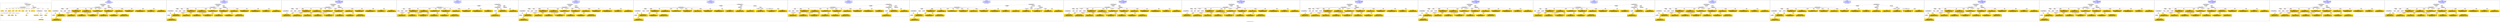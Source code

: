 digraph n0 {
fontcolor="blue"
remincross="true"
label="s19-s-indianapolis-artworks.xml"
subgraph cluster_0 {
label="1-correct model"
n2[style="filled",color="white",fillcolor="lightgray",label="CulturalHeritageObject1"];
n3[shape="plaintext",style="filled",fillcolor="gold",label="creationDate"];
n4[style="filled",color="white",fillcolor="lightgray",label="Person1"];
n5[shape="plaintext",style="filled",fillcolor="gold",label="galleryLabel"];
n6[shape="plaintext",style="filled",fillcolor="gold",label="dimensions"];
n7[shape="plaintext",style="filled",fillcolor="gold",label="materials"];
n8[shape="plaintext",style="filled",fillcolor="gold",label="creditLine"];
n9[shape="plaintext",style="filled",fillcolor="gold",label="provenance"];
n10[style="filled",color="white",fillcolor="lightgray",label="Concept1"];
n11[shape="plaintext",style="filled",fillcolor="gold",label="title"];
n12[shape="plaintext",style="filled",fillcolor="gold",label="accessionNumber"];
n13[style="filled",color="white",fillcolor="lightgray",label="CulturalHeritageObject2"];
n14[style="filled",color="white",fillcolor="lightgray",label="Document2"];
n15[shape="plaintext",style="filled",fillcolor="gold",label="relatedArtworksTitle"];
n16[style="filled",color="white",fillcolor="lightgray",label="Document1"];
n17[shape="plaintext",style="filled",fillcolor="gold",label="nationality"];
n18[shape="plaintext",style="filled",fillcolor="gold",label="birthDate"];
n19[shape="plaintext",style="filled",fillcolor="gold",label="deathDate"];
n20[shape="plaintext",style="filled",fillcolor="gold",label="artist"];
n21[style="filled",color="white",fillcolor="lightgray",label="EuropeanaAggregation1"];
n22[style="filled",color="white",fillcolor="lightgray",label="WebResource1"];
n23[shape="plaintext",style="filled",fillcolor="gold",label="imageURL"];
n24[shape="plaintext",style="filled",fillcolor="gold",label="values"];
n25[shape="plaintext",style="filled",fillcolor="gold",label="relatedArtworksURL"];
n26[shape="plaintext",style="filled",fillcolor="gold",label="sourceURL"];
}
subgraph cluster_1 {
label="candidate 0\nlink coherence:1.0\nnode coherence:1.0\nconfidence:0.6520417481522336\nmapping score:0.6487197984036858\ncost:23.99984\n-precision:0.92-recall:0.92"
n28[style="filled",color="white",fillcolor="lightgray",label="CulturalHeritageObject1"];
n29[style="filled",color="white",fillcolor="lightgray",label="CulturalHeritageObject2"];
n30[style="filled",color="white",fillcolor="lightgray",label="Person1"];
n31[style="filled",color="white",fillcolor="lightgray",label="Concept1"];
n32[style="filled",color="white",fillcolor="lightgray",label="Document1"];
n33[style="filled",color="white",fillcolor="lightgray",label="Document2"];
n34[style="filled",color="white",fillcolor="lightgray",label="EuropeanaAggregation1"];
n35[style="filled",color="white",fillcolor="lightgray",label="WebResource1"];
n36[shape="plaintext",style="filled",fillcolor="gold",label="galleryLabel\n[CulturalHeritageObject,description,0.707]\n[CulturalHeritageObject,provenance,0.111]\n[CulturalHeritageObject,title,0.111]\n[Document,classLink,0.072]"];
n37[shape="plaintext",style="filled",fillcolor="gold",label="materials\n[CulturalHeritageObject,medium,0.776]\n[Concept,prefLabel,0.129]\n[CulturalHeritageObject,provenance,0.06]\n[CulturalHeritageObject,description,0.035]"];
n38[shape="plaintext",style="filled",fillcolor="gold",label="accessionNumber\n[CulturalHeritageObject,accessionNumber,0.999]\n[CulturalHeritageObject,extent,0.001]\n[CulturalHeritageObject,provenance,0.0]"];
n39[shape="plaintext",style="filled",fillcolor="gold",label="relatedArtworksTitle\n[CulturalHeritageObject,title,0.416]\n[Document,classLink,0.368]\n[WebResource,classLink,0.12]\n[CulturalHeritageObject,provenance,0.095]"];
n40[shape="plaintext",style="filled",fillcolor="gold",label="sourceURL\n[Document,classLink,0.57]\n[WebResource,classLink,0.331]\n[CulturalHeritageObject,description,0.062]\n[CulturalHeritageObject,provenance,0.037]"];
n41[shape="plaintext",style="filled",fillcolor="gold",label="artist\n[Person,nameOfThePerson,0.489]\n[Document,classLink,0.298]\n[WebResource,classLink,0.142]\n[CulturalHeritageObject,provenance,0.071]"];
n42[shape="plaintext",style="filled",fillcolor="gold",label="creditLine\n[CulturalHeritageObject,provenance,0.759]\n[CulturalHeritageObject,description,0.092]\n[Document,classLink,0.079]\n[CulturalHeritageObject,title,0.071]"];
n43[shape="plaintext",style="filled",fillcolor="gold",label="deathDate\n[Person,dateOfDeath,0.46]\n[CulturalHeritageObject,created,0.347]\n[Person,dateOfBirth,0.132]\n[CulturalHeritageObject,provenance,0.061]"];
n44[shape="plaintext",style="filled",fillcolor="gold",label="values\n[Concept,prefLabel,0.67]\n[CulturalHeritageObject,title,0.141]\n[CulturalHeritageObject,description,0.114]\n[Document,classLink,0.075]"];
n45[shape="plaintext",style="filled",fillcolor="gold",label="title\n[CulturalHeritageObject,title,0.399]\n[Document,classLink,0.318]\n[WebResource,classLink,0.168]\n[CulturalHeritageObject,description,0.116]"];
n46[shape="plaintext",style="filled",fillcolor="gold",label="nationality\n[Person,countryAssociatedWithThePerson,0.756]\n[Concept,prefLabel,0.153]\n[CulturalHeritageObject,provenance,0.046]\n[Person,dateOfBirth,0.045]"];
n47[shape="plaintext",style="filled",fillcolor="gold",label="provenance\n[CulturalHeritageObject,provenance,0.6]\n[CulturalHeritageObject,description,0.217]\n[CulturalHeritageObject,title,0.095]\n[Document,classLink,0.087]"];
n48[shape="plaintext",style="filled",fillcolor="gold",label="dimensions\n[CulturalHeritageObject,extent,0.737]\n[CulturalHeritageObject,provenance,0.123]\n[CulturalHeritageObject,accessionNumber,0.086]\n[Person,dateOfDeath,0.054]"];
n49[shape="plaintext",style="filled",fillcolor="gold",label="imageURL\n[WebResource,classLink,0.903]\n[Document,classLink,0.093]\n[CulturalHeritageObject,description,0.004]\n[CulturalHeritageObject,extent,0.001]"];
n50[shape="plaintext",style="filled",fillcolor="gold",label="creationDate\n[CulturalHeritageObject,created,0.716]\n[Person,dateOfDeath,0.123]\n[Person,dateOfBirth,0.101]\n[CulturalHeritageObject,description,0.06]"];
n51[shape="plaintext",style="filled",fillcolor="gold",label="relatedArtworksURL\n[Document,classLink,0.569]\n[WebResource,classLink,0.329]\n[CulturalHeritageObject,description,0.062]\n[CulturalHeritageObject,provenance,0.04]"];
n52[shape="plaintext",style="filled",fillcolor="gold",label="birthDate\n[Person,dateOfBirth,0.558]\n[CulturalHeritageObject,created,0.296]\n[Person,dateOfDeath,0.12]\n[CulturalHeritageObject,description,0.026]"];
}
subgraph cluster_2 {
label="candidate 1\nlink coherence:0.9583333333333334\nnode coherence:1.0\nconfidence:0.6520417481522336\nmapping score:0.6487197984036858\ncost:23.99983\n-precision:0.88-recall:0.88"
n54[style="filled",color="white",fillcolor="lightgray",label="CulturalHeritageObject1"];
n55[style="filled",color="white",fillcolor="lightgray",label="CulturalHeritageObject2"];
n56[style="filled",color="white",fillcolor="lightgray",label="Person1"];
n57[style="filled",color="white",fillcolor="lightgray",label="Concept1"];
n58[style="filled",color="white",fillcolor="lightgray",label="Document1"];
n59[style="filled",color="white",fillcolor="lightgray",label="Document2"];
n60[style="filled",color="white",fillcolor="lightgray",label="EuropeanaAggregation1"];
n61[style="filled",color="white",fillcolor="lightgray",label="WebResource1"];
n62[shape="plaintext",style="filled",fillcolor="gold",label="galleryLabel\n[CulturalHeritageObject,description,0.707]\n[CulturalHeritageObject,provenance,0.111]\n[CulturalHeritageObject,title,0.111]\n[Document,classLink,0.072]"];
n63[shape="plaintext",style="filled",fillcolor="gold",label="materials\n[CulturalHeritageObject,medium,0.776]\n[Concept,prefLabel,0.129]\n[CulturalHeritageObject,provenance,0.06]\n[CulturalHeritageObject,description,0.035]"];
n64[shape="plaintext",style="filled",fillcolor="gold",label="accessionNumber\n[CulturalHeritageObject,accessionNumber,0.999]\n[CulturalHeritageObject,extent,0.001]\n[CulturalHeritageObject,provenance,0.0]"];
n65[shape="plaintext",style="filled",fillcolor="gold",label="relatedArtworksTitle\n[CulturalHeritageObject,title,0.416]\n[Document,classLink,0.368]\n[WebResource,classLink,0.12]\n[CulturalHeritageObject,provenance,0.095]"];
n66[shape="plaintext",style="filled",fillcolor="gold",label="sourceURL\n[Document,classLink,0.57]\n[WebResource,classLink,0.331]\n[CulturalHeritageObject,description,0.062]\n[CulturalHeritageObject,provenance,0.037]"];
n67[shape="plaintext",style="filled",fillcolor="gold",label="artist\n[Person,nameOfThePerson,0.489]\n[Document,classLink,0.298]\n[WebResource,classLink,0.142]\n[CulturalHeritageObject,provenance,0.071]"];
n68[shape="plaintext",style="filled",fillcolor="gold",label="creditLine\n[CulturalHeritageObject,provenance,0.759]\n[CulturalHeritageObject,description,0.092]\n[Document,classLink,0.079]\n[CulturalHeritageObject,title,0.071]"];
n69[shape="plaintext",style="filled",fillcolor="gold",label="deathDate\n[Person,dateOfDeath,0.46]\n[CulturalHeritageObject,created,0.347]\n[Person,dateOfBirth,0.132]\n[CulturalHeritageObject,provenance,0.061]"];
n70[shape="plaintext",style="filled",fillcolor="gold",label="values\n[Concept,prefLabel,0.67]\n[CulturalHeritageObject,title,0.141]\n[CulturalHeritageObject,description,0.114]\n[Document,classLink,0.075]"];
n71[shape="plaintext",style="filled",fillcolor="gold",label="title\n[CulturalHeritageObject,title,0.399]\n[Document,classLink,0.318]\n[WebResource,classLink,0.168]\n[CulturalHeritageObject,description,0.116]"];
n72[shape="plaintext",style="filled",fillcolor="gold",label="nationality\n[Person,countryAssociatedWithThePerson,0.756]\n[Concept,prefLabel,0.153]\n[CulturalHeritageObject,provenance,0.046]\n[Person,dateOfBirth,0.045]"];
n73[shape="plaintext",style="filled",fillcolor="gold",label="provenance\n[CulturalHeritageObject,provenance,0.6]\n[CulturalHeritageObject,description,0.217]\n[CulturalHeritageObject,title,0.095]\n[Document,classLink,0.087]"];
n74[shape="plaintext",style="filled",fillcolor="gold",label="dimensions\n[CulturalHeritageObject,extent,0.737]\n[CulturalHeritageObject,provenance,0.123]\n[CulturalHeritageObject,accessionNumber,0.086]\n[Person,dateOfDeath,0.054]"];
n75[shape="plaintext",style="filled",fillcolor="gold",label="imageURL\n[WebResource,classLink,0.903]\n[Document,classLink,0.093]\n[CulturalHeritageObject,description,0.004]\n[CulturalHeritageObject,extent,0.001]"];
n76[shape="plaintext",style="filled",fillcolor="gold",label="creationDate\n[CulturalHeritageObject,created,0.716]\n[Person,dateOfDeath,0.123]\n[Person,dateOfBirth,0.101]\n[CulturalHeritageObject,description,0.06]"];
n77[shape="plaintext",style="filled",fillcolor="gold",label="relatedArtworksURL\n[Document,classLink,0.569]\n[WebResource,classLink,0.329]\n[CulturalHeritageObject,description,0.062]\n[CulturalHeritageObject,provenance,0.04]"];
n78[shape="plaintext",style="filled",fillcolor="gold",label="birthDate\n[Person,dateOfBirth,0.558]\n[CulturalHeritageObject,created,0.296]\n[Person,dateOfDeath,0.12]\n[CulturalHeritageObject,description,0.026]"];
}
subgraph cluster_3 {
label="candidate 10\nlink coherence:0.9565217391304348\nnode coherence:0.9565217391304348\nconfidence:0.6206647232830802\nmapping score:0.6335719580594069\ncost:121.99984\n-precision:0.91-recall:0.88"
n80[style="filled",color="white",fillcolor="lightgray",label="CulturalHeritageObject1"];
n81[style="filled",color="white",fillcolor="lightgray",label="CulturalHeritageObject2"];
n82[style="filled",color="white",fillcolor="lightgray",label="Person1"];
n83[style="filled",color="white",fillcolor="lightgray",label="Concept1"];
n84[style="filled",color="white",fillcolor="lightgray",label="Document1"];
n85[style="filled",color="white",fillcolor="lightgray",label="EuropeanaAggregation1"];
n86[style="filled",color="white",fillcolor="lightgray",label="WebResource1"];
n87[shape="plaintext",style="filled",fillcolor="gold",label="galleryLabel\n[CulturalHeritageObject,description,0.707]\n[CulturalHeritageObject,provenance,0.111]\n[CulturalHeritageObject,title,0.111]\n[Document,classLink,0.072]"];
n88[shape="plaintext",style="filled",fillcolor="gold",label="materials\n[CulturalHeritageObject,medium,0.776]\n[Concept,prefLabel,0.129]\n[CulturalHeritageObject,provenance,0.06]\n[CulturalHeritageObject,description,0.035]"];
n89[shape="plaintext",style="filled",fillcolor="gold",label="accessionNumber\n[CulturalHeritageObject,accessionNumber,0.999]\n[CulturalHeritageObject,extent,0.001]\n[CulturalHeritageObject,provenance,0.0]"];
n90[shape="plaintext",style="filled",fillcolor="gold",label="relatedArtworksTitle\n[CulturalHeritageObject,title,0.416]\n[Document,classLink,0.368]\n[WebResource,classLink,0.12]\n[CulturalHeritageObject,provenance,0.095]"];
n91[shape="plaintext",style="filled",fillcolor="gold",label="artist\n[Person,nameOfThePerson,0.489]\n[Document,classLink,0.298]\n[WebResource,classLink,0.142]\n[CulturalHeritageObject,provenance,0.071]"];
n92[shape="plaintext",style="filled",fillcolor="gold",label="creditLine\n[CulturalHeritageObject,provenance,0.759]\n[CulturalHeritageObject,description,0.092]\n[Document,classLink,0.079]\n[CulturalHeritageObject,title,0.071]"];
n93[shape="plaintext",style="filled",fillcolor="gold",label="deathDate\n[Person,dateOfDeath,0.46]\n[CulturalHeritageObject,created,0.347]\n[Person,dateOfBirth,0.132]\n[CulturalHeritageObject,provenance,0.061]"];
n94[shape="plaintext",style="filled",fillcolor="gold",label="values\n[Concept,prefLabel,0.67]\n[CulturalHeritageObject,title,0.141]\n[CulturalHeritageObject,description,0.114]\n[Document,classLink,0.075]"];
n95[shape="plaintext",style="filled",fillcolor="gold",label="sourceURL\n[Document,classLink,0.57]\n[WebResource,classLink,0.331]\n[CulturalHeritageObject,description,0.062]\n[CulturalHeritageObject,provenance,0.037]"];
n96[shape="plaintext",style="filled",fillcolor="gold",label="title\n[CulturalHeritageObject,title,0.399]\n[Document,classLink,0.318]\n[WebResource,classLink,0.168]\n[CulturalHeritageObject,description,0.116]"];
n97[shape="plaintext",style="filled",fillcolor="gold",label="nationality\n[Person,countryAssociatedWithThePerson,0.756]\n[Concept,prefLabel,0.153]\n[CulturalHeritageObject,provenance,0.046]\n[Person,dateOfBirth,0.045]"];
n98[shape="plaintext",style="filled",fillcolor="gold",label="provenance\n[CulturalHeritageObject,provenance,0.6]\n[CulturalHeritageObject,description,0.217]\n[CulturalHeritageObject,title,0.095]\n[Document,classLink,0.087]"];
n99[shape="plaintext",style="filled",fillcolor="gold",label="dimensions\n[CulturalHeritageObject,extent,0.737]\n[CulturalHeritageObject,provenance,0.123]\n[CulturalHeritageObject,accessionNumber,0.086]\n[Person,dateOfDeath,0.054]"];
n100[shape="plaintext",style="filled",fillcolor="gold",label="imageURL\n[WebResource,classLink,0.903]\n[Document,classLink,0.093]\n[CulturalHeritageObject,description,0.004]\n[CulturalHeritageObject,extent,0.001]"];
n101[shape="plaintext",style="filled",fillcolor="gold",label="creationDate\n[CulturalHeritageObject,created,0.716]\n[Person,dateOfDeath,0.123]\n[Person,dateOfBirth,0.101]\n[CulturalHeritageObject,description,0.06]"];
n102[shape="plaintext",style="filled",fillcolor="gold",label="relatedArtworksURL\n[Document,classLink,0.569]\n[WebResource,classLink,0.329]\n[CulturalHeritageObject,description,0.062]\n[CulturalHeritageObject,provenance,0.04]"];
n103[shape="plaintext",style="filled",fillcolor="gold",label="birthDate\n[Person,dateOfBirth,0.558]\n[CulturalHeritageObject,created,0.296]\n[Person,dateOfDeath,0.12]\n[CulturalHeritageObject,description,0.026]"];
}
subgraph cluster_4 {
label="candidate 11\nlink coherence:0.9166666666666666\nnode coherence:1.0\nconfidence:0.6520417481522336\nmapping score:0.6487197984036858\ncost:123.009842\n-precision:0.83-recall:0.83"
n105[style="filled",color="white",fillcolor="lightgray",label="CulturalHeritageObject1"];
n106[style="filled",color="white",fillcolor="lightgray",label="Person1"];
n107[style="filled",color="white",fillcolor="lightgray",label="Concept1"];
n108[style="filled",color="white",fillcolor="lightgray",label="Document1"];
n109[style="filled",color="white",fillcolor="lightgray",label="CulturalHeritageObject2"];
n110[style="filled",color="white",fillcolor="lightgray",label="Document2"];
n111[style="filled",color="white",fillcolor="lightgray",label="EuropeanaAggregation1"];
n112[style="filled",color="white",fillcolor="lightgray",label="WebResource1"];
n113[shape="plaintext",style="filled",fillcolor="gold",label="galleryLabel\n[CulturalHeritageObject,description,0.707]\n[CulturalHeritageObject,provenance,0.111]\n[CulturalHeritageObject,title,0.111]\n[Document,classLink,0.072]"];
n114[shape="plaintext",style="filled",fillcolor="gold",label="materials\n[CulturalHeritageObject,medium,0.776]\n[Concept,prefLabel,0.129]\n[CulturalHeritageObject,provenance,0.06]\n[CulturalHeritageObject,description,0.035]"];
n115[shape="plaintext",style="filled",fillcolor="gold",label="accessionNumber\n[CulturalHeritageObject,accessionNumber,0.999]\n[CulturalHeritageObject,extent,0.001]\n[CulturalHeritageObject,provenance,0.0]"];
n116[shape="plaintext",style="filled",fillcolor="gold",label="relatedArtworksTitle\n[CulturalHeritageObject,title,0.416]\n[Document,classLink,0.368]\n[WebResource,classLink,0.12]\n[CulturalHeritageObject,provenance,0.095]"];
n117[shape="plaintext",style="filled",fillcolor="gold",label="sourceURL\n[Document,classLink,0.57]\n[WebResource,classLink,0.331]\n[CulturalHeritageObject,description,0.062]\n[CulturalHeritageObject,provenance,0.037]"];
n118[shape="plaintext",style="filled",fillcolor="gold",label="artist\n[Person,nameOfThePerson,0.489]\n[Document,classLink,0.298]\n[WebResource,classLink,0.142]\n[CulturalHeritageObject,provenance,0.071]"];
n119[shape="plaintext",style="filled",fillcolor="gold",label="creditLine\n[CulturalHeritageObject,provenance,0.759]\n[CulturalHeritageObject,description,0.092]\n[Document,classLink,0.079]\n[CulturalHeritageObject,title,0.071]"];
n120[shape="plaintext",style="filled",fillcolor="gold",label="deathDate\n[Person,dateOfDeath,0.46]\n[CulturalHeritageObject,created,0.347]\n[Person,dateOfBirth,0.132]\n[CulturalHeritageObject,provenance,0.061]"];
n121[shape="plaintext",style="filled",fillcolor="gold",label="values\n[Concept,prefLabel,0.67]\n[CulturalHeritageObject,title,0.141]\n[CulturalHeritageObject,description,0.114]\n[Document,classLink,0.075]"];
n122[shape="plaintext",style="filled",fillcolor="gold",label="title\n[CulturalHeritageObject,title,0.399]\n[Document,classLink,0.318]\n[WebResource,classLink,0.168]\n[CulturalHeritageObject,description,0.116]"];
n123[shape="plaintext",style="filled",fillcolor="gold",label="nationality\n[Person,countryAssociatedWithThePerson,0.756]\n[Concept,prefLabel,0.153]\n[CulturalHeritageObject,provenance,0.046]\n[Person,dateOfBirth,0.045]"];
n124[shape="plaintext",style="filled",fillcolor="gold",label="provenance\n[CulturalHeritageObject,provenance,0.6]\n[CulturalHeritageObject,description,0.217]\n[CulturalHeritageObject,title,0.095]\n[Document,classLink,0.087]"];
n125[shape="plaintext",style="filled",fillcolor="gold",label="dimensions\n[CulturalHeritageObject,extent,0.737]\n[CulturalHeritageObject,provenance,0.123]\n[CulturalHeritageObject,accessionNumber,0.086]\n[Person,dateOfDeath,0.054]"];
n126[shape="plaintext",style="filled",fillcolor="gold",label="imageURL\n[WebResource,classLink,0.903]\n[Document,classLink,0.093]\n[CulturalHeritageObject,description,0.004]\n[CulturalHeritageObject,extent,0.001]"];
n127[shape="plaintext",style="filled",fillcolor="gold",label="creationDate\n[CulturalHeritageObject,created,0.716]\n[Person,dateOfDeath,0.123]\n[Person,dateOfBirth,0.101]\n[CulturalHeritageObject,description,0.06]"];
n128[shape="plaintext",style="filled",fillcolor="gold",label="relatedArtworksURL\n[Document,classLink,0.569]\n[WebResource,classLink,0.329]\n[CulturalHeritageObject,description,0.062]\n[CulturalHeritageObject,provenance,0.04]"];
n129[shape="plaintext",style="filled",fillcolor="gold",label="birthDate\n[Person,dateOfBirth,0.558]\n[CulturalHeritageObject,created,0.296]\n[Person,dateOfDeath,0.12]\n[CulturalHeritageObject,description,0.026]"];
}
subgraph cluster_5 {
label="candidate 12\nlink coherence:0.9166666666666666\nnode coherence:1.0\nconfidence:0.6520417481522336\nmapping score:0.6487197984036858\ncost:123.009872\n-precision:0.88-recall:0.88"
n131[style="filled",color="white",fillcolor="lightgray",label="CulturalHeritageObject1"];
n132[style="filled",color="white",fillcolor="lightgray",label="CulturalHeritageObject2"];
n133[style="filled",color="white",fillcolor="lightgray",label="Person1"];
n134[style="filled",color="white",fillcolor="lightgray",label="Concept1"];
n135[style="filled",color="white",fillcolor="lightgray",label="Document1"];
n136[style="filled",color="white",fillcolor="lightgray",label="Document2"];
n137[style="filled",color="white",fillcolor="lightgray",label="EuropeanaAggregation1"];
n138[style="filled",color="white",fillcolor="lightgray",label="WebResource1"];
n139[shape="plaintext",style="filled",fillcolor="gold",label="galleryLabel\n[CulturalHeritageObject,description,0.707]\n[CulturalHeritageObject,provenance,0.111]\n[CulturalHeritageObject,title,0.111]\n[Document,classLink,0.072]"];
n140[shape="plaintext",style="filled",fillcolor="gold",label="materials\n[CulturalHeritageObject,medium,0.776]\n[Concept,prefLabel,0.129]\n[CulturalHeritageObject,provenance,0.06]\n[CulturalHeritageObject,description,0.035]"];
n141[shape="plaintext",style="filled",fillcolor="gold",label="accessionNumber\n[CulturalHeritageObject,accessionNumber,0.999]\n[CulturalHeritageObject,extent,0.001]\n[CulturalHeritageObject,provenance,0.0]"];
n142[shape="plaintext",style="filled",fillcolor="gold",label="relatedArtworksTitle\n[CulturalHeritageObject,title,0.416]\n[Document,classLink,0.368]\n[WebResource,classLink,0.12]\n[CulturalHeritageObject,provenance,0.095]"];
n143[shape="plaintext",style="filled",fillcolor="gold",label="sourceURL\n[Document,classLink,0.57]\n[WebResource,classLink,0.331]\n[CulturalHeritageObject,description,0.062]\n[CulturalHeritageObject,provenance,0.037]"];
n144[shape="plaintext",style="filled",fillcolor="gold",label="artist\n[Person,nameOfThePerson,0.489]\n[Document,classLink,0.298]\n[WebResource,classLink,0.142]\n[CulturalHeritageObject,provenance,0.071]"];
n145[shape="plaintext",style="filled",fillcolor="gold",label="creditLine\n[CulturalHeritageObject,provenance,0.759]\n[CulturalHeritageObject,description,0.092]\n[Document,classLink,0.079]\n[CulturalHeritageObject,title,0.071]"];
n146[shape="plaintext",style="filled",fillcolor="gold",label="deathDate\n[Person,dateOfDeath,0.46]\n[CulturalHeritageObject,created,0.347]\n[Person,dateOfBirth,0.132]\n[CulturalHeritageObject,provenance,0.061]"];
n147[shape="plaintext",style="filled",fillcolor="gold",label="values\n[Concept,prefLabel,0.67]\n[CulturalHeritageObject,title,0.141]\n[CulturalHeritageObject,description,0.114]\n[Document,classLink,0.075]"];
n148[shape="plaintext",style="filled",fillcolor="gold",label="title\n[CulturalHeritageObject,title,0.399]\n[Document,classLink,0.318]\n[WebResource,classLink,0.168]\n[CulturalHeritageObject,description,0.116]"];
n149[shape="plaintext",style="filled",fillcolor="gold",label="nationality\n[Person,countryAssociatedWithThePerson,0.756]\n[Concept,prefLabel,0.153]\n[CulturalHeritageObject,provenance,0.046]\n[Person,dateOfBirth,0.045]"];
n150[shape="plaintext",style="filled",fillcolor="gold",label="provenance\n[CulturalHeritageObject,provenance,0.6]\n[CulturalHeritageObject,description,0.217]\n[CulturalHeritageObject,title,0.095]\n[Document,classLink,0.087]"];
n151[shape="plaintext",style="filled",fillcolor="gold",label="dimensions\n[CulturalHeritageObject,extent,0.737]\n[CulturalHeritageObject,provenance,0.123]\n[CulturalHeritageObject,accessionNumber,0.086]\n[Person,dateOfDeath,0.054]"];
n152[shape="plaintext",style="filled",fillcolor="gold",label="imageURL\n[WebResource,classLink,0.903]\n[Document,classLink,0.093]\n[CulturalHeritageObject,description,0.004]\n[CulturalHeritageObject,extent,0.001]"];
n153[shape="plaintext",style="filled",fillcolor="gold",label="creationDate\n[CulturalHeritageObject,created,0.716]\n[Person,dateOfDeath,0.123]\n[Person,dateOfBirth,0.101]\n[CulturalHeritageObject,description,0.06]"];
n154[shape="plaintext",style="filled",fillcolor="gold",label="relatedArtworksURL\n[Document,classLink,0.569]\n[WebResource,classLink,0.329]\n[CulturalHeritageObject,description,0.062]\n[CulturalHeritageObject,provenance,0.04]"];
n155[shape="plaintext",style="filled",fillcolor="gold",label="birthDate\n[Person,dateOfBirth,0.558]\n[CulturalHeritageObject,created,0.296]\n[Person,dateOfDeath,0.12]\n[CulturalHeritageObject,description,0.026]"];
}
subgraph cluster_6 {
label="candidate 13\nlink coherence:0.9166666666666666\nnode coherence:1.0\nconfidence:0.6520417481522336\nmapping score:0.6487197984036858\ncost:123.009892\n-precision:0.83-recall:0.83"
n157[style="filled",color="white",fillcolor="lightgray",label="CulturalHeritageObject1"];
n158[style="filled",color="white",fillcolor="lightgray",label="CulturalHeritageObject2"];
n159[style="filled",color="white",fillcolor="lightgray",label="Concept1"];
n160[style="filled",color="white",fillcolor="lightgray",label="Document1"];
n161[style="filled",color="white",fillcolor="lightgray",label="Document2"];
n162[style="filled",color="white",fillcolor="lightgray",label="EuropeanaAggregation1"];
n163[style="filled",color="white",fillcolor="lightgray",label="WebResource1"];
n164[style="filled",color="white",fillcolor="lightgray",label="Person1"];
n165[shape="plaintext",style="filled",fillcolor="gold",label="galleryLabel\n[CulturalHeritageObject,description,0.707]\n[CulturalHeritageObject,provenance,0.111]\n[CulturalHeritageObject,title,0.111]\n[Document,classLink,0.072]"];
n166[shape="plaintext",style="filled",fillcolor="gold",label="materials\n[CulturalHeritageObject,medium,0.776]\n[Concept,prefLabel,0.129]\n[CulturalHeritageObject,provenance,0.06]\n[CulturalHeritageObject,description,0.035]"];
n167[shape="plaintext",style="filled",fillcolor="gold",label="accessionNumber\n[CulturalHeritageObject,accessionNumber,0.999]\n[CulturalHeritageObject,extent,0.001]\n[CulturalHeritageObject,provenance,0.0]"];
n168[shape="plaintext",style="filled",fillcolor="gold",label="relatedArtworksTitle\n[CulturalHeritageObject,title,0.416]\n[Document,classLink,0.368]\n[WebResource,classLink,0.12]\n[CulturalHeritageObject,provenance,0.095]"];
n169[shape="plaintext",style="filled",fillcolor="gold",label="sourceURL\n[Document,classLink,0.57]\n[WebResource,classLink,0.331]\n[CulturalHeritageObject,description,0.062]\n[CulturalHeritageObject,provenance,0.037]"];
n170[shape="plaintext",style="filled",fillcolor="gold",label="artist\n[Person,nameOfThePerson,0.489]\n[Document,classLink,0.298]\n[WebResource,classLink,0.142]\n[CulturalHeritageObject,provenance,0.071]"];
n171[shape="plaintext",style="filled",fillcolor="gold",label="creditLine\n[CulturalHeritageObject,provenance,0.759]\n[CulturalHeritageObject,description,0.092]\n[Document,classLink,0.079]\n[CulturalHeritageObject,title,0.071]"];
n172[shape="plaintext",style="filled",fillcolor="gold",label="deathDate\n[Person,dateOfDeath,0.46]\n[CulturalHeritageObject,created,0.347]\n[Person,dateOfBirth,0.132]\n[CulturalHeritageObject,provenance,0.061]"];
n173[shape="plaintext",style="filled",fillcolor="gold",label="values\n[Concept,prefLabel,0.67]\n[CulturalHeritageObject,title,0.141]\n[CulturalHeritageObject,description,0.114]\n[Document,classLink,0.075]"];
n174[shape="plaintext",style="filled",fillcolor="gold",label="title\n[CulturalHeritageObject,title,0.399]\n[Document,classLink,0.318]\n[WebResource,classLink,0.168]\n[CulturalHeritageObject,description,0.116]"];
n175[shape="plaintext",style="filled",fillcolor="gold",label="nationality\n[Person,countryAssociatedWithThePerson,0.756]\n[Concept,prefLabel,0.153]\n[CulturalHeritageObject,provenance,0.046]\n[Person,dateOfBirth,0.045]"];
n176[shape="plaintext",style="filled",fillcolor="gold",label="provenance\n[CulturalHeritageObject,provenance,0.6]\n[CulturalHeritageObject,description,0.217]\n[CulturalHeritageObject,title,0.095]\n[Document,classLink,0.087]"];
n177[shape="plaintext",style="filled",fillcolor="gold",label="dimensions\n[CulturalHeritageObject,extent,0.737]\n[CulturalHeritageObject,provenance,0.123]\n[CulturalHeritageObject,accessionNumber,0.086]\n[Person,dateOfDeath,0.054]"];
n178[shape="plaintext",style="filled",fillcolor="gold",label="imageURL\n[WebResource,classLink,0.903]\n[Document,classLink,0.093]\n[CulturalHeritageObject,description,0.004]\n[CulturalHeritageObject,extent,0.001]"];
n179[shape="plaintext",style="filled",fillcolor="gold",label="creationDate\n[CulturalHeritageObject,created,0.716]\n[Person,dateOfDeath,0.123]\n[Person,dateOfBirth,0.101]\n[CulturalHeritageObject,description,0.06]"];
n180[shape="plaintext",style="filled",fillcolor="gold",label="relatedArtworksURL\n[Document,classLink,0.569]\n[WebResource,classLink,0.329]\n[CulturalHeritageObject,description,0.062]\n[CulturalHeritageObject,provenance,0.04]"];
n181[shape="plaintext",style="filled",fillcolor="gold",label="birthDate\n[Person,dateOfBirth,0.558]\n[CulturalHeritageObject,created,0.296]\n[Person,dateOfDeath,0.12]\n[CulturalHeritageObject,description,0.026]"];
}
subgraph cluster_7 {
label="candidate 14\nlink coherence:0.9166666666666666\nnode coherence:1.0\nconfidence:0.6520417481522336\nmapping score:0.6487197984036858\ncost:222.019894\n-precision:0.88-recall:0.88"
n183[style="filled",color="white",fillcolor="lightgray",label="CulturalHeritageObject1"];
n184[style="filled",color="white",fillcolor="lightgray",label="Person1"];
n185[style="filled",color="white",fillcolor="lightgray",label="Concept1"];
n186[style="filled",color="white",fillcolor="lightgray",label="Document1"];
n187[style="filled",color="white",fillcolor="lightgray",label="CulturalHeritageObject2"];
n188[style="filled",color="white",fillcolor="lightgray",label="Document2"];
n189[style="filled",color="white",fillcolor="lightgray",label="EuropeanaAggregation1"];
n190[style="filled",color="white",fillcolor="lightgray",label="WebResource1"];
n191[shape="plaintext",style="filled",fillcolor="gold",label="galleryLabel\n[CulturalHeritageObject,description,0.707]\n[CulturalHeritageObject,provenance,0.111]\n[CulturalHeritageObject,title,0.111]\n[Document,classLink,0.072]"];
n192[shape="plaintext",style="filled",fillcolor="gold",label="materials\n[CulturalHeritageObject,medium,0.776]\n[Concept,prefLabel,0.129]\n[CulturalHeritageObject,provenance,0.06]\n[CulturalHeritageObject,description,0.035]"];
n193[shape="plaintext",style="filled",fillcolor="gold",label="accessionNumber\n[CulturalHeritageObject,accessionNumber,0.999]\n[CulturalHeritageObject,extent,0.001]\n[CulturalHeritageObject,provenance,0.0]"];
n194[shape="plaintext",style="filled",fillcolor="gold",label="relatedArtworksTitle\n[CulturalHeritageObject,title,0.416]\n[Document,classLink,0.368]\n[WebResource,classLink,0.12]\n[CulturalHeritageObject,provenance,0.095]"];
n195[shape="plaintext",style="filled",fillcolor="gold",label="sourceURL\n[Document,classLink,0.57]\n[WebResource,classLink,0.331]\n[CulturalHeritageObject,description,0.062]\n[CulturalHeritageObject,provenance,0.037]"];
n196[shape="plaintext",style="filled",fillcolor="gold",label="artist\n[Person,nameOfThePerson,0.489]\n[Document,classLink,0.298]\n[WebResource,classLink,0.142]\n[CulturalHeritageObject,provenance,0.071]"];
n197[shape="plaintext",style="filled",fillcolor="gold",label="creditLine\n[CulturalHeritageObject,provenance,0.759]\n[CulturalHeritageObject,description,0.092]\n[Document,classLink,0.079]\n[CulturalHeritageObject,title,0.071]"];
n198[shape="plaintext",style="filled",fillcolor="gold",label="deathDate\n[Person,dateOfDeath,0.46]\n[CulturalHeritageObject,created,0.347]\n[Person,dateOfBirth,0.132]\n[CulturalHeritageObject,provenance,0.061]"];
n199[shape="plaintext",style="filled",fillcolor="gold",label="values\n[Concept,prefLabel,0.67]\n[CulturalHeritageObject,title,0.141]\n[CulturalHeritageObject,description,0.114]\n[Document,classLink,0.075]"];
n200[shape="plaintext",style="filled",fillcolor="gold",label="title\n[CulturalHeritageObject,title,0.399]\n[Document,classLink,0.318]\n[WebResource,classLink,0.168]\n[CulturalHeritageObject,description,0.116]"];
n201[shape="plaintext",style="filled",fillcolor="gold",label="nationality\n[Person,countryAssociatedWithThePerson,0.756]\n[Concept,prefLabel,0.153]\n[CulturalHeritageObject,provenance,0.046]\n[Person,dateOfBirth,0.045]"];
n202[shape="plaintext",style="filled",fillcolor="gold",label="provenance\n[CulturalHeritageObject,provenance,0.6]\n[CulturalHeritageObject,description,0.217]\n[CulturalHeritageObject,title,0.095]\n[Document,classLink,0.087]"];
n203[shape="plaintext",style="filled",fillcolor="gold",label="dimensions\n[CulturalHeritageObject,extent,0.737]\n[CulturalHeritageObject,provenance,0.123]\n[CulturalHeritageObject,accessionNumber,0.086]\n[Person,dateOfDeath,0.054]"];
n204[shape="plaintext",style="filled",fillcolor="gold",label="imageURL\n[WebResource,classLink,0.903]\n[Document,classLink,0.093]\n[CulturalHeritageObject,description,0.004]\n[CulturalHeritageObject,extent,0.001]"];
n205[shape="plaintext",style="filled",fillcolor="gold",label="creationDate\n[CulturalHeritageObject,created,0.716]\n[Person,dateOfDeath,0.123]\n[Person,dateOfBirth,0.101]\n[CulturalHeritageObject,description,0.06]"];
n206[shape="plaintext",style="filled",fillcolor="gold",label="relatedArtworksURL\n[Document,classLink,0.569]\n[WebResource,classLink,0.329]\n[CulturalHeritageObject,description,0.062]\n[CulturalHeritageObject,provenance,0.04]"];
n207[shape="plaintext",style="filled",fillcolor="gold",label="birthDate\n[Person,dateOfBirth,0.558]\n[CulturalHeritageObject,created,0.296]\n[Person,dateOfDeath,0.12]\n[CulturalHeritageObject,description,0.026]"];
}
subgraph cluster_8 {
label="candidate 15\nlink coherence:0.9166666666666666\nnode coherence:1.0\nconfidence:0.6520417481522336\nmapping score:0.6487197984036858\ncost:222.019944\n-precision:0.88-recall:0.88"
n209[style="filled",color="white",fillcolor="lightgray",label="CulturalHeritageObject1"];
n210[style="filled",color="white",fillcolor="lightgray",label="CulturalHeritageObject2"];
n211[style="filled",color="white",fillcolor="lightgray",label="Concept1"];
n212[style="filled",color="white",fillcolor="lightgray",label="Document1"];
n213[style="filled",color="white",fillcolor="lightgray",label="Document2"];
n214[style="filled",color="white",fillcolor="lightgray",label="EuropeanaAggregation1"];
n215[style="filled",color="white",fillcolor="lightgray",label="Person1"];
n216[style="filled",color="white",fillcolor="lightgray",label="WebResource1"];
n217[shape="plaintext",style="filled",fillcolor="gold",label="galleryLabel\n[CulturalHeritageObject,description,0.707]\n[CulturalHeritageObject,provenance,0.111]\n[CulturalHeritageObject,title,0.111]\n[Document,classLink,0.072]"];
n218[shape="plaintext",style="filled",fillcolor="gold",label="materials\n[CulturalHeritageObject,medium,0.776]\n[Concept,prefLabel,0.129]\n[CulturalHeritageObject,provenance,0.06]\n[CulturalHeritageObject,description,0.035]"];
n219[shape="plaintext",style="filled",fillcolor="gold",label="accessionNumber\n[CulturalHeritageObject,accessionNumber,0.999]\n[CulturalHeritageObject,extent,0.001]\n[CulturalHeritageObject,provenance,0.0]"];
n220[shape="plaintext",style="filled",fillcolor="gold",label="relatedArtworksTitle\n[CulturalHeritageObject,title,0.416]\n[Document,classLink,0.368]\n[WebResource,classLink,0.12]\n[CulturalHeritageObject,provenance,0.095]"];
n221[shape="plaintext",style="filled",fillcolor="gold",label="sourceURL\n[Document,classLink,0.57]\n[WebResource,classLink,0.331]\n[CulturalHeritageObject,description,0.062]\n[CulturalHeritageObject,provenance,0.037]"];
n222[shape="plaintext",style="filled",fillcolor="gold",label="artist\n[Person,nameOfThePerson,0.489]\n[Document,classLink,0.298]\n[WebResource,classLink,0.142]\n[CulturalHeritageObject,provenance,0.071]"];
n223[shape="plaintext",style="filled",fillcolor="gold",label="creditLine\n[CulturalHeritageObject,provenance,0.759]\n[CulturalHeritageObject,description,0.092]\n[Document,classLink,0.079]\n[CulturalHeritageObject,title,0.071]"];
n224[shape="plaintext",style="filled",fillcolor="gold",label="deathDate\n[Person,dateOfDeath,0.46]\n[CulturalHeritageObject,created,0.347]\n[Person,dateOfBirth,0.132]\n[CulturalHeritageObject,provenance,0.061]"];
n225[shape="plaintext",style="filled",fillcolor="gold",label="values\n[Concept,prefLabel,0.67]\n[CulturalHeritageObject,title,0.141]\n[CulturalHeritageObject,description,0.114]\n[Document,classLink,0.075]"];
n226[shape="plaintext",style="filled",fillcolor="gold",label="title\n[CulturalHeritageObject,title,0.399]\n[Document,classLink,0.318]\n[WebResource,classLink,0.168]\n[CulturalHeritageObject,description,0.116]"];
n227[shape="plaintext",style="filled",fillcolor="gold",label="nationality\n[Person,countryAssociatedWithThePerson,0.756]\n[Concept,prefLabel,0.153]\n[CulturalHeritageObject,provenance,0.046]\n[Person,dateOfBirth,0.045]"];
n228[shape="plaintext",style="filled",fillcolor="gold",label="provenance\n[CulturalHeritageObject,provenance,0.6]\n[CulturalHeritageObject,description,0.217]\n[CulturalHeritageObject,title,0.095]\n[Document,classLink,0.087]"];
n229[shape="plaintext",style="filled",fillcolor="gold",label="dimensions\n[CulturalHeritageObject,extent,0.737]\n[CulturalHeritageObject,provenance,0.123]\n[CulturalHeritageObject,accessionNumber,0.086]\n[Person,dateOfDeath,0.054]"];
n230[shape="plaintext",style="filled",fillcolor="gold",label="imageURL\n[WebResource,classLink,0.903]\n[Document,classLink,0.093]\n[CulturalHeritageObject,description,0.004]\n[CulturalHeritageObject,extent,0.001]"];
n231[shape="plaintext",style="filled",fillcolor="gold",label="creationDate\n[CulturalHeritageObject,created,0.716]\n[Person,dateOfDeath,0.123]\n[Person,dateOfBirth,0.101]\n[CulturalHeritageObject,description,0.06]"];
n232[shape="plaintext",style="filled",fillcolor="gold",label="relatedArtworksURL\n[Document,classLink,0.569]\n[WebResource,classLink,0.329]\n[CulturalHeritageObject,description,0.062]\n[CulturalHeritageObject,provenance,0.04]"];
n233[shape="plaintext",style="filled",fillcolor="gold",label="birthDate\n[Person,dateOfBirth,0.558]\n[CulturalHeritageObject,created,0.296]\n[Person,dateOfDeath,0.12]\n[CulturalHeritageObject,description,0.026]"];
}
subgraph cluster_9 {
label="candidate 16\nlink coherence:0.9166666666666666\nnode coherence:0.9565217391304348\nconfidence:0.6222333468910596\nmapping score:0.6340948325954001\ncost:122.99984\n-precision:0.92-recall:0.92"
n235[style="filled",color="white",fillcolor="lightgray",label="CulturalHeritageObject1"];
n236[style="filled",color="white",fillcolor="lightgray",label="CulturalHeritageObject2"];
n237[style="filled",color="white",fillcolor="lightgray",label="Person1"];
n238[style="filled",color="white",fillcolor="lightgray",label="Place1"];
n239[style="filled",color="white",fillcolor="lightgray",label="Concept1"];
n240[style="filled",color="white",fillcolor="lightgray",label="Document1"];
n241[style="filled",color="white",fillcolor="lightgray",label="EuropeanaAggregation1"];
n242[style="filled",color="white",fillcolor="lightgray",label="WebResource1"];
n243[shape="plaintext",style="filled",fillcolor="gold",label="galleryLabel\n[CulturalHeritageObject,description,0.707]\n[CulturalHeritageObject,provenance,0.111]\n[CulturalHeritageObject,title,0.111]\n[Document,classLink,0.072]"];
n244[shape="plaintext",style="filled",fillcolor="gold",label="materials\n[CulturalHeritageObject,medium,0.776]\n[Concept,prefLabel,0.129]\n[CulturalHeritageObject,provenance,0.06]\n[CulturalHeritageObject,description,0.035]"];
n245[shape="plaintext",style="filled",fillcolor="gold",label="accessionNumber\n[CulturalHeritageObject,accessionNumber,0.999]\n[CulturalHeritageObject,extent,0.001]\n[CulturalHeritageObject,provenance,0.0]"];
n246[shape="plaintext",style="filled",fillcolor="gold",label="relatedArtworksTitle\n[CulturalHeritageObject,title,0.416]\n[Document,classLink,0.368]\n[WebResource,classLink,0.12]\n[CulturalHeritageObject,provenance,0.095]"];
n247[shape="plaintext",style="filled",fillcolor="gold",label="artist\n[Person,nameOfThePerson,0.489]\n[Document,classLink,0.298]\n[WebResource,classLink,0.142]\n[CulturalHeritageObject,provenance,0.071]"];
n248[shape="plaintext",style="filled",fillcolor="gold",label="creditLine\n[CulturalHeritageObject,provenance,0.759]\n[CulturalHeritageObject,description,0.092]\n[Document,classLink,0.079]\n[CulturalHeritageObject,title,0.071]"];
n249[shape="plaintext",style="filled",fillcolor="gold",label="deathDate\n[Person,dateOfDeath,0.46]\n[CulturalHeritageObject,created,0.347]\n[Person,dateOfBirth,0.132]\n[CulturalHeritageObject,provenance,0.061]"];
n250[shape="plaintext",style="filled",fillcolor="gold",label="values\n[Concept,prefLabel,0.67]\n[CulturalHeritageObject,title,0.141]\n[CulturalHeritageObject,description,0.114]\n[Document,classLink,0.075]"];
n251[shape="plaintext",style="filled",fillcolor="gold",label="relatedArtworksURL\n[Document,classLink,0.569]\n[WebResource,classLink,0.329]\n[CulturalHeritageObject,description,0.062]\n[CulturalHeritageObject,provenance,0.04]"];
n252[shape="plaintext",style="filled",fillcolor="gold",label="title\n[CulturalHeritageObject,title,0.399]\n[Document,classLink,0.318]\n[WebResource,classLink,0.168]\n[CulturalHeritageObject,description,0.116]"];
n253[shape="plaintext",style="filled",fillcolor="gold",label="nationality\n[Person,countryAssociatedWithThePerson,0.756]\n[Concept,prefLabel,0.153]\n[CulturalHeritageObject,provenance,0.046]\n[Person,dateOfBirth,0.045]"];
n254[shape="plaintext",style="filled",fillcolor="gold",label="provenance\n[CulturalHeritageObject,provenance,0.6]\n[CulturalHeritageObject,description,0.217]\n[CulturalHeritageObject,title,0.095]\n[Document,classLink,0.087]"];
n255[shape="plaintext",style="filled",fillcolor="gold",label="dimensions\n[CulturalHeritageObject,extent,0.737]\n[CulturalHeritageObject,provenance,0.123]\n[CulturalHeritageObject,accessionNumber,0.086]\n[Person,dateOfDeath,0.054]"];
n256[shape="plaintext",style="filled",fillcolor="gold",label="imageURL\n[WebResource,classLink,0.903]\n[Document,classLink,0.093]\n[CulturalHeritageObject,description,0.004]\n[CulturalHeritageObject,extent,0.001]"];
n257[shape="plaintext",style="filled",fillcolor="gold",label="creationDate\n[CulturalHeritageObject,created,0.716]\n[Person,dateOfDeath,0.123]\n[Person,dateOfBirth,0.101]\n[CulturalHeritageObject,description,0.06]"];
n258[shape="plaintext",style="filled",fillcolor="gold",label="sourceURL\n[Document,classLink,0.57]\n[WebResource,classLink,0.331]\n[CulturalHeritageObject,description,0.062]\n[CulturalHeritageObject,provenance,0.037]"];
n259[shape="plaintext",style="filled",fillcolor="gold",label="birthDate\n[Person,dateOfBirth,0.558]\n[CulturalHeritageObject,created,0.296]\n[Person,dateOfDeath,0.12]\n[CulturalHeritageObject,description,0.026]"];
}
subgraph cluster_10 {
label="candidate 17\nlink coherence:0.9166666666666666\nnode coherence:0.9565217391304348\nconfidence:0.6221301637100426\nmapping score:0.6340604382017277\ncost:122.99984\n-precision:0.88-recall:0.88"
n261[style="filled",color="white",fillcolor="lightgray",label="CulturalHeritageObject1"];
n262[style="filled",color="white",fillcolor="lightgray",label="CulturalHeritageObject2"];
n263[style="filled",color="white",fillcolor="lightgray",label="Person1"];
n264[style="filled",color="white",fillcolor="lightgray",label="Place1"];
n265[style="filled",color="white",fillcolor="lightgray",label="Concept1"];
n266[style="filled",color="white",fillcolor="lightgray",label="Document1"];
n267[style="filled",color="white",fillcolor="lightgray",label="EuropeanaAggregation1"];
n268[style="filled",color="white",fillcolor="lightgray",label="WebResource1"];
n269[shape="plaintext",style="filled",fillcolor="gold",label="galleryLabel\n[CulturalHeritageObject,description,0.707]\n[CulturalHeritageObject,provenance,0.111]\n[CulturalHeritageObject,title,0.111]\n[Document,classLink,0.072]"];
n270[shape="plaintext",style="filled",fillcolor="gold",label="materials\n[CulturalHeritageObject,medium,0.776]\n[Concept,prefLabel,0.129]\n[CulturalHeritageObject,provenance,0.06]\n[CulturalHeritageObject,description,0.035]"];
n271[shape="plaintext",style="filled",fillcolor="gold",label="accessionNumber\n[CulturalHeritageObject,accessionNumber,0.999]\n[CulturalHeritageObject,extent,0.001]\n[CulturalHeritageObject,provenance,0.0]"];
n272[shape="plaintext",style="filled",fillcolor="gold",label="relatedArtworksTitle\n[CulturalHeritageObject,title,0.416]\n[Document,classLink,0.368]\n[WebResource,classLink,0.12]\n[CulturalHeritageObject,provenance,0.095]"];
n273[shape="plaintext",style="filled",fillcolor="gold",label="artist\n[Person,nameOfThePerson,0.489]\n[Document,classLink,0.298]\n[WebResource,classLink,0.142]\n[CulturalHeritageObject,provenance,0.071]"];
n274[shape="plaintext",style="filled",fillcolor="gold",label="creditLine\n[CulturalHeritageObject,provenance,0.759]\n[CulturalHeritageObject,description,0.092]\n[Document,classLink,0.079]\n[CulturalHeritageObject,title,0.071]"];
n275[shape="plaintext",style="filled",fillcolor="gold",label="deathDate\n[Person,dateOfDeath,0.46]\n[CulturalHeritageObject,created,0.347]\n[Person,dateOfBirth,0.132]\n[CulturalHeritageObject,provenance,0.061]"];
n276[shape="plaintext",style="filled",fillcolor="gold",label="sourceURL\n[Document,classLink,0.57]\n[WebResource,classLink,0.331]\n[CulturalHeritageObject,description,0.062]\n[CulturalHeritageObject,provenance,0.037]"];
n277[shape="plaintext",style="filled",fillcolor="gold",label="values\n[Concept,prefLabel,0.67]\n[CulturalHeritageObject,title,0.141]\n[CulturalHeritageObject,description,0.114]\n[Document,classLink,0.075]"];
n278[shape="plaintext",style="filled",fillcolor="gold",label="title\n[CulturalHeritageObject,title,0.399]\n[Document,classLink,0.318]\n[WebResource,classLink,0.168]\n[CulturalHeritageObject,description,0.116]"];
n279[shape="plaintext",style="filled",fillcolor="gold",label="nationality\n[Person,countryAssociatedWithThePerson,0.756]\n[Concept,prefLabel,0.153]\n[CulturalHeritageObject,provenance,0.046]\n[Person,dateOfBirth,0.045]"];
n280[shape="plaintext",style="filled",fillcolor="gold",label="provenance\n[CulturalHeritageObject,provenance,0.6]\n[CulturalHeritageObject,description,0.217]\n[CulturalHeritageObject,title,0.095]\n[Document,classLink,0.087]"];
n281[shape="plaintext",style="filled",fillcolor="gold",label="dimensions\n[CulturalHeritageObject,extent,0.737]\n[CulturalHeritageObject,provenance,0.123]\n[CulturalHeritageObject,accessionNumber,0.086]\n[Person,dateOfDeath,0.054]"];
n282[shape="plaintext",style="filled",fillcolor="gold",label="imageURL\n[WebResource,classLink,0.903]\n[Document,classLink,0.093]\n[CulturalHeritageObject,description,0.004]\n[CulturalHeritageObject,extent,0.001]"];
n283[shape="plaintext",style="filled",fillcolor="gold",label="creationDate\n[CulturalHeritageObject,created,0.716]\n[Person,dateOfDeath,0.123]\n[Person,dateOfBirth,0.101]\n[CulturalHeritageObject,description,0.06]"];
n284[shape="plaintext",style="filled",fillcolor="gold",label="relatedArtworksURL\n[Document,classLink,0.569]\n[WebResource,classLink,0.329]\n[CulturalHeritageObject,description,0.062]\n[CulturalHeritageObject,provenance,0.04]"];
n285[shape="plaintext",style="filled",fillcolor="gold",label="birthDate\n[Person,dateOfBirth,0.558]\n[CulturalHeritageObject,created,0.296]\n[Person,dateOfDeath,0.12]\n[CulturalHeritageObject,description,0.026]"];
}
subgraph cluster_11 {
label="candidate 18\nlink coherence:0.9166666666666666\nnode coherence:0.9565217391304348\nconfidence:0.6206647232830802\nmapping score:0.6335719580594069\ncost:122.99984\n-precision:0.88-recall:0.88"
n287[style="filled",color="white",fillcolor="lightgray",label="CulturalHeritageObject1"];
n288[style="filled",color="white",fillcolor="lightgray",label="CulturalHeritageObject2"];
n289[style="filled",color="white",fillcolor="lightgray",label="Person1"];
n290[style="filled",color="white",fillcolor="lightgray",label="Place1"];
n291[style="filled",color="white",fillcolor="lightgray",label="Concept1"];
n292[style="filled",color="white",fillcolor="lightgray",label="Document1"];
n293[style="filled",color="white",fillcolor="lightgray",label="EuropeanaAggregation1"];
n294[style="filled",color="white",fillcolor="lightgray",label="WebResource1"];
n295[shape="plaintext",style="filled",fillcolor="gold",label="galleryLabel\n[CulturalHeritageObject,description,0.707]\n[CulturalHeritageObject,provenance,0.111]\n[CulturalHeritageObject,title,0.111]\n[Document,classLink,0.072]"];
n296[shape="plaintext",style="filled",fillcolor="gold",label="materials\n[CulturalHeritageObject,medium,0.776]\n[Concept,prefLabel,0.129]\n[CulturalHeritageObject,provenance,0.06]\n[CulturalHeritageObject,description,0.035]"];
n297[shape="plaintext",style="filled",fillcolor="gold",label="accessionNumber\n[CulturalHeritageObject,accessionNumber,0.999]\n[CulturalHeritageObject,extent,0.001]\n[CulturalHeritageObject,provenance,0.0]"];
n298[shape="plaintext",style="filled",fillcolor="gold",label="relatedArtworksTitle\n[CulturalHeritageObject,title,0.416]\n[Document,classLink,0.368]\n[WebResource,classLink,0.12]\n[CulturalHeritageObject,provenance,0.095]"];
n299[shape="plaintext",style="filled",fillcolor="gold",label="artist\n[Person,nameOfThePerson,0.489]\n[Document,classLink,0.298]\n[WebResource,classLink,0.142]\n[CulturalHeritageObject,provenance,0.071]"];
n300[shape="plaintext",style="filled",fillcolor="gold",label="creditLine\n[CulturalHeritageObject,provenance,0.759]\n[CulturalHeritageObject,description,0.092]\n[Document,classLink,0.079]\n[CulturalHeritageObject,title,0.071]"];
n301[shape="plaintext",style="filled",fillcolor="gold",label="deathDate\n[Person,dateOfDeath,0.46]\n[CulturalHeritageObject,created,0.347]\n[Person,dateOfBirth,0.132]\n[CulturalHeritageObject,provenance,0.061]"];
n302[shape="plaintext",style="filled",fillcolor="gold",label="values\n[Concept,prefLabel,0.67]\n[CulturalHeritageObject,title,0.141]\n[CulturalHeritageObject,description,0.114]\n[Document,classLink,0.075]"];
n303[shape="plaintext",style="filled",fillcolor="gold",label="sourceURL\n[Document,classLink,0.57]\n[WebResource,classLink,0.331]\n[CulturalHeritageObject,description,0.062]\n[CulturalHeritageObject,provenance,0.037]"];
n304[shape="plaintext",style="filled",fillcolor="gold",label="title\n[CulturalHeritageObject,title,0.399]\n[Document,classLink,0.318]\n[WebResource,classLink,0.168]\n[CulturalHeritageObject,description,0.116]"];
n305[shape="plaintext",style="filled",fillcolor="gold",label="nationality\n[Person,countryAssociatedWithThePerson,0.756]\n[Concept,prefLabel,0.153]\n[CulturalHeritageObject,provenance,0.046]\n[Person,dateOfBirth,0.045]"];
n306[shape="plaintext",style="filled",fillcolor="gold",label="provenance\n[CulturalHeritageObject,provenance,0.6]\n[CulturalHeritageObject,description,0.217]\n[CulturalHeritageObject,title,0.095]\n[Document,classLink,0.087]"];
n307[shape="plaintext",style="filled",fillcolor="gold",label="dimensions\n[CulturalHeritageObject,extent,0.737]\n[CulturalHeritageObject,provenance,0.123]\n[CulturalHeritageObject,accessionNumber,0.086]\n[Person,dateOfDeath,0.054]"];
n308[shape="plaintext",style="filled",fillcolor="gold",label="imageURL\n[WebResource,classLink,0.903]\n[Document,classLink,0.093]\n[CulturalHeritageObject,description,0.004]\n[CulturalHeritageObject,extent,0.001]"];
n309[shape="plaintext",style="filled",fillcolor="gold",label="creationDate\n[CulturalHeritageObject,created,0.716]\n[Person,dateOfDeath,0.123]\n[Person,dateOfBirth,0.101]\n[CulturalHeritageObject,description,0.06]"];
n310[shape="plaintext",style="filled",fillcolor="gold",label="relatedArtworksURL\n[Document,classLink,0.569]\n[WebResource,classLink,0.329]\n[CulturalHeritageObject,description,0.062]\n[CulturalHeritageObject,provenance,0.04]"];
n311[shape="plaintext",style="filled",fillcolor="gold",label="birthDate\n[Person,dateOfBirth,0.558]\n[CulturalHeritageObject,created,0.296]\n[Person,dateOfDeath,0.12]\n[CulturalHeritageObject,description,0.026]"];
}
subgraph cluster_12 {
label="candidate 19\nlink coherence:0.9166666666666666\nnode coherence:0.9583333333333334\nconfidence:0.6193238500075453\nmapping score:0.6239249434665675\ncost:122.99983\n-precision:0.88-recall:0.88"
n313[style="filled",color="white",fillcolor="lightgray",label="CulturalHeritageObject1"];
n314[style="filled",color="white",fillcolor="lightgray",label="CulturalHeritageObject2"];
n315[style="filled",color="white",fillcolor="lightgray",label="Person1"];
n316[style="filled",color="white",fillcolor="lightgray",label="Concept1"];
n317[style="filled",color="white",fillcolor="lightgray",label="Document1"];
n318[style="filled",color="white",fillcolor="lightgray",label="Document2"];
n319[style="filled",color="white",fillcolor="lightgray",label="EuropeanaAggregation1"];
n320[style="filled",color="white",fillcolor="lightgray",label="WebResource1"];
n321[shape="plaintext",style="filled",fillcolor="gold",label="galleryLabel\n[CulturalHeritageObject,description,0.707]\n[CulturalHeritageObject,provenance,0.111]\n[CulturalHeritageObject,title,0.111]\n[Document,classLink,0.072]"];
n322[shape="plaintext",style="filled",fillcolor="gold",label="materials\n[CulturalHeritageObject,medium,0.776]\n[Concept,prefLabel,0.129]\n[CulturalHeritageObject,provenance,0.06]\n[CulturalHeritageObject,description,0.035]"];
n323[shape="plaintext",style="filled",fillcolor="gold",label="accessionNumber\n[CulturalHeritageObject,accessionNumber,0.999]\n[CulturalHeritageObject,extent,0.001]\n[CulturalHeritageObject,provenance,0.0]"];
n324[shape="plaintext",style="filled",fillcolor="gold",label="relatedArtworksURL\n[Document,classLink,0.569]\n[WebResource,classLink,0.329]\n[CulturalHeritageObject,description,0.062]\n[CulturalHeritageObject,provenance,0.04]"];
n325[shape="plaintext",style="filled",fillcolor="gold",label="artist\n[Person,nameOfThePerson,0.489]\n[Document,classLink,0.298]\n[WebResource,classLink,0.142]\n[CulturalHeritageObject,provenance,0.071]"];
n326[shape="plaintext",style="filled",fillcolor="gold",label="creditLine\n[CulturalHeritageObject,provenance,0.759]\n[CulturalHeritageObject,description,0.092]\n[Document,classLink,0.079]\n[CulturalHeritageObject,title,0.071]"];
n327[shape="plaintext",style="filled",fillcolor="gold",label="deathDate\n[Person,dateOfDeath,0.46]\n[CulturalHeritageObject,created,0.347]\n[Person,dateOfBirth,0.132]\n[CulturalHeritageObject,provenance,0.061]"];
n328[shape="plaintext",style="filled",fillcolor="gold",label="sourceURL\n[Document,classLink,0.57]\n[WebResource,classLink,0.331]\n[CulturalHeritageObject,description,0.062]\n[CulturalHeritageObject,provenance,0.037]"];
n329[shape="plaintext",style="filled",fillcolor="gold",label="values\n[Concept,prefLabel,0.67]\n[CulturalHeritageObject,title,0.141]\n[CulturalHeritageObject,description,0.114]\n[Document,classLink,0.075]"];
n330[shape="plaintext",style="filled",fillcolor="gold",label="title\n[CulturalHeritageObject,title,0.399]\n[Document,classLink,0.318]\n[WebResource,classLink,0.168]\n[CulturalHeritageObject,description,0.116]"];
n331[shape="plaintext",style="filled",fillcolor="gold",label="nationality\n[Person,countryAssociatedWithThePerson,0.756]\n[Concept,prefLabel,0.153]\n[CulturalHeritageObject,provenance,0.046]\n[Person,dateOfBirth,0.045]"];
n332[shape="plaintext",style="filled",fillcolor="gold",label="provenance\n[CulturalHeritageObject,provenance,0.6]\n[CulturalHeritageObject,description,0.217]\n[CulturalHeritageObject,title,0.095]\n[Document,classLink,0.087]"];
n333[shape="plaintext",style="filled",fillcolor="gold",label="dimensions\n[CulturalHeritageObject,extent,0.737]\n[CulturalHeritageObject,provenance,0.123]\n[CulturalHeritageObject,accessionNumber,0.086]\n[Person,dateOfDeath,0.054]"];
n334[shape="plaintext",style="filled",fillcolor="gold",label="imageURL\n[WebResource,classLink,0.903]\n[Document,classLink,0.093]\n[CulturalHeritageObject,description,0.004]\n[CulturalHeritageObject,extent,0.001]"];
n335[shape="plaintext",style="filled",fillcolor="gold",label="creationDate\n[CulturalHeritageObject,created,0.716]\n[Person,dateOfDeath,0.123]\n[Person,dateOfBirth,0.101]\n[CulturalHeritageObject,description,0.06]"];
n336[shape="plaintext",style="filled",fillcolor="gold",label="relatedArtworksTitle\n[CulturalHeritageObject,title,0.416]\n[Document,classLink,0.368]\n[WebResource,classLink,0.12]\n[CulturalHeritageObject,provenance,0.095]"];
n337[shape="plaintext",style="filled",fillcolor="gold",label="birthDate\n[Person,dateOfBirth,0.558]\n[CulturalHeritageObject,created,0.296]\n[Person,dateOfDeath,0.12]\n[CulturalHeritageObject,description,0.026]"];
}
subgraph cluster_13 {
label="candidate 2\nlink coherence:0.9583333333333334\nnode coherence:1.0\nconfidence:0.6520417481522336\nmapping score:0.6487197984036858\ncost:123.009852\n-precision:0.88-recall:0.88"
n339[style="filled",color="white",fillcolor="lightgray",label="CulturalHeritageObject1"];
n340[style="filled",color="white",fillcolor="lightgray",label="Person1"];
n341[style="filled",color="white",fillcolor="lightgray",label="Concept1"];
n342[style="filled",color="white",fillcolor="lightgray",label="Document1"];
n343[style="filled",color="white",fillcolor="lightgray",label="CulturalHeritageObject2"];
n344[style="filled",color="white",fillcolor="lightgray",label="Document2"];
n345[style="filled",color="white",fillcolor="lightgray",label="EuropeanaAggregation1"];
n346[style="filled",color="white",fillcolor="lightgray",label="WebResource1"];
n347[shape="plaintext",style="filled",fillcolor="gold",label="galleryLabel\n[CulturalHeritageObject,description,0.707]\n[CulturalHeritageObject,provenance,0.111]\n[CulturalHeritageObject,title,0.111]\n[Document,classLink,0.072]"];
n348[shape="plaintext",style="filled",fillcolor="gold",label="materials\n[CulturalHeritageObject,medium,0.776]\n[Concept,prefLabel,0.129]\n[CulturalHeritageObject,provenance,0.06]\n[CulturalHeritageObject,description,0.035]"];
n349[shape="plaintext",style="filled",fillcolor="gold",label="accessionNumber\n[CulturalHeritageObject,accessionNumber,0.999]\n[CulturalHeritageObject,extent,0.001]\n[CulturalHeritageObject,provenance,0.0]"];
n350[shape="plaintext",style="filled",fillcolor="gold",label="relatedArtworksTitle\n[CulturalHeritageObject,title,0.416]\n[Document,classLink,0.368]\n[WebResource,classLink,0.12]\n[CulturalHeritageObject,provenance,0.095]"];
n351[shape="plaintext",style="filled",fillcolor="gold",label="sourceURL\n[Document,classLink,0.57]\n[WebResource,classLink,0.331]\n[CulturalHeritageObject,description,0.062]\n[CulturalHeritageObject,provenance,0.037]"];
n352[shape="plaintext",style="filled",fillcolor="gold",label="artist\n[Person,nameOfThePerson,0.489]\n[Document,classLink,0.298]\n[WebResource,classLink,0.142]\n[CulturalHeritageObject,provenance,0.071]"];
n353[shape="plaintext",style="filled",fillcolor="gold",label="creditLine\n[CulturalHeritageObject,provenance,0.759]\n[CulturalHeritageObject,description,0.092]\n[Document,classLink,0.079]\n[CulturalHeritageObject,title,0.071]"];
n354[shape="plaintext",style="filled",fillcolor="gold",label="deathDate\n[Person,dateOfDeath,0.46]\n[CulturalHeritageObject,created,0.347]\n[Person,dateOfBirth,0.132]\n[CulturalHeritageObject,provenance,0.061]"];
n355[shape="plaintext",style="filled",fillcolor="gold",label="values\n[Concept,prefLabel,0.67]\n[CulturalHeritageObject,title,0.141]\n[CulturalHeritageObject,description,0.114]\n[Document,classLink,0.075]"];
n356[shape="plaintext",style="filled",fillcolor="gold",label="title\n[CulturalHeritageObject,title,0.399]\n[Document,classLink,0.318]\n[WebResource,classLink,0.168]\n[CulturalHeritageObject,description,0.116]"];
n357[shape="plaintext",style="filled",fillcolor="gold",label="nationality\n[Person,countryAssociatedWithThePerson,0.756]\n[Concept,prefLabel,0.153]\n[CulturalHeritageObject,provenance,0.046]\n[Person,dateOfBirth,0.045]"];
n358[shape="plaintext",style="filled",fillcolor="gold",label="provenance\n[CulturalHeritageObject,provenance,0.6]\n[CulturalHeritageObject,description,0.217]\n[CulturalHeritageObject,title,0.095]\n[Document,classLink,0.087]"];
n359[shape="plaintext",style="filled",fillcolor="gold",label="dimensions\n[CulturalHeritageObject,extent,0.737]\n[CulturalHeritageObject,provenance,0.123]\n[CulturalHeritageObject,accessionNumber,0.086]\n[Person,dateOfDeath,0.054]"];
n360[shape="plaintext",style="filled",fillcolor="gold",label="imageURL\n[WebResource,classLink,0.903]\n[Document,classLink,0.093]\n[CulturalHeritageObject,description,0.004]\n[CulturalHeritageObject,extent,0.001]"];
n361[shape="plaintext",style="filled",fillcolor="gold",label="creationDate\n[CulturalHeritageObject,created,0.716]\n[Person,dateOfDeath,0.123]\n[Person,dateOfBirth,0.101]\n[CulturalHeritageObject,description,0.06]"];
n362[shape="plaintext",style="filled",fillcolor="gold",label="relatedArtworksURL\n[Document,classLink,0.569]\n[WebResource,classLink,0.329]\n[CulturalHeritageObject,description,0.062]\n[CulturalHeritageObject,provenance,0.04]"];
n363[shape="plaintext",style="filled",fillcolor="gold",label="birthDate\n[Person,dateOfBirth,0.558]\n[CulturalHeritageObject,created,0.296]\n[Person,dateOfDeath,0.12]\n[CulturalHeritageObject,description,0.026]"];
}
subgraph cluster_14 {
label="candidate 3\nlink coherence:0.9583333333333334\nnode coherence:1.0\nconfidence:0.6520417481522336\nmapping score:0.6487197984036858\ncost:123.009882\n-precision:0.92-recall:0.92"
n365[style="filled",color="white",fillcolor="lightgray",label="CulturalHeritageObject1"];
n366[style="filled",color="white",fillcolor="lightgray",label="CulturalHeritageObject2"];
n367[style="filled",color="white",fillcolor="lightgray",label="Person1"];
n368[style="filled",color="white",fillcolor="lightgray",label="Concept1"];
n369[style="filled",color="white",fillcolor="lightgray",label="Document1"];
n370[style="filled",color="white",fillcolor="lightgray",label="Document2"];
n371[style="filled",color="white",fillcolor="lightgray",label="EuropeanaAggregation1"];
n372[style="filled",color="white",fillcolor="lightgray",label="WebResource1"];
n373[shape="plaintext",style="filled",fillcolor="gold",label="galleryLabel\n[CulturalHeritageObject,description,0.707]\n[CulturalHeritageObject,provenance,0.111]\n[CulturalHeritageObject,title,0.111]\n[Document,classLink,0.072]"];
n374[shape="plaintext",style="filled",fillcolor="gold",label="materials\n[CulturalHeritageObject,medium,0.776]\n[Concept,prefLabel,0.129]\n[CulturalHeritageObject,provenance,0.06]\n[CulturalHeritageObject,description,0.035]"];
n375[shape="plaintext",style="filled",fillcolor="gold",label="accessionNumber\n[CulturalHeritageObject,accessionNumber,0.999]\n[CulturalHeritageObject,extent,0.001]\n[CulturalHeritageObject,provenance,0.0]"];
n376[shape="plaintext",style="filled",fillcolor="gold",label="relatedArtworksTitle\n[CulturalHeritageObject,title,0.416]\n[Document,classLink,0.368]\n[WebResource,classLink,0.12]\n[CulturalHeritageObject,provenance,0.095]"];
n377[shape="plaintext",style="filled",fillcolor="gold",label="sourceURL\n[Document,classLink,0.57]\n[WebResource,classLink,0.331]\n[CulturalHeritageObject,description,0.062]\n[CulturalHeritageObject,provenance,0.037]"];
n378[shape="plaintext",style="filled",fillcolor="gold",label="artist\n[Person,nameOfThePerson,0.489]\n[Document,classLink,0.298]\n[WebResource,classLink,0.142]\n[CulturalHeritageObject,provenance,0.071]"];
n379[shape="plaintext",style="filled",fillcolor="gold",label="creditLine\n[CulturalHeritageObject,provenance,0.759]\n[CulturalHeritageObject,description,0.092]\n[Document,classLink,0.079]\n[CulturalHeritageObject,title,0.071]"];
n380[shape="plaintext",style="filled",fillcolor="gold",label="deathDate\n[Person,dateOfDeath,0.46]\n[CulturalHeritageObject,created,0.347]\n[Person,dateOfBirth,0.132]\n[CulturalHeritageObject,provenance,0.061]"];
n381[shape="plaintext",style="filled",fillcolor="gold",label="values\n[Concept,prefLabel,0.67]\n[CulturalHeritageObject,title,0.141]\n[CulturalHeritageObject,description,0.114]\n[Document,classLink,0.075]"];
n382[shape="plaintext",style="filled",fillcolor="gold",label="title\n[CulturalHeritageObject,title,0.399]\n[Document,classLink,0.318]\n[WebResource,classLink,0.168]\n[CulturalHeritageObject,description,0.116]"];
n383[shape="plaintext",style="filled",fillcolor="gold",label="nationality\n[Person,countryAssociatedWithThePerson,0.756]\n[Concept,prefLabel,0.153]\n[CulturalHeritageObject,provenance,0.046]\n[Person,dateOfBirth,0.045]"];
n384[shape="plaintext",style="filled",fillcolor="gold",label="provenance\n[CulturalHeritageObject,provenance,0.6]\n[CulturalHeritageObject,description,0.217]\n[CulturalHeritageObject,title,0.095]\n[Document,classLink,0.087]"];
n385[shape="plaintext",style="filled",fillcolor="gold",label="dimensions\n[CulturalHeritageObject,extent,0.737]\n[CulturalHeritageObject,provenance,0.123]\n[CulturalHeritageObject,accessionNumber,0.086]\n[Person,dateOfDeath,0.054]"];
n386[shape="plaintext",style="filled",fillcolor="gold",label="imageURL\n[WebResource,classLink,0.903]\n[Document,classLink,0.093]\n[CulturalHeritageObject,description,0.004]\n[CulturalHeritageObject,extent,0.001]"];
n387[shape="plaintext",style="filled",fillcolor="gold",label="creationDate\n[CulturalHeritageObject,created,0.716]\n[Person,dateOfDeath,0.123]\n[Person,dateOfBirth,0.101]\n[CulturalHeritageObject,description,0.06]"];
n388[shape="plaintext",style="filled",fillcolor="gold",label="relatedArtworksURL\n[Document,classLink,0.569]\n[WebResource,classLink,0.329]\n[CulturalHeritageObject,description,0.062]\n[CulturalHeritageObject,provenance,0.04]"];
n389[shape="plaintext",style="filled",fillcolor="gold",label="birthDate\n[Person,dateOfBirth,0.558]\n[CulturalHeritageObject,created,0.296]\n[Person,dateOfDeath,0.12]\n[CulturalHeritageObject,description,0.026]"];
}
subgraph cluster_15 {
label="candidate 4\nlink coherence:0.9583333333333334\nnode coherence:1.0\nconfidence:0.6520417481522336\nmapping score:0.6487197984036858\ncost:123.009902\n-precision:0.88-recall:0.88"
n391[style="filled",color="white",fillcolor="lightgray",label="CulturalHeritageObject1"];
n392[style="filled",color="white",fillcolor="lightgray",label="CulturalHeritageObject2"];
n393[style="filled",color="white",fillcolor="lightgray",label="Concept1"];
n394[style="filled",color="white",fillcolor="lightgray",label="Document1"];
n395[style="filled",color="white",fillcolor="lightgray",label="Document2"];
n396[style="filled",color="white",fillcolor="lightgray",label="EuropeanaAggregation1"];
n397[style="filled",color="white",fillcolor="lightgray",label="WebResource1"];
n398[style="filled",color="white",fillcolor="lightgray",label="Person1"];
n399[shape="plaintext",style="filled",fillcolor="gold",label="galleryLabel\n[CulturalHeritageObject,description,0.707]\n[CulturalHeritageObject,provenance,0.111]\n[CulturalHeritageObject,title,0.111]\n[Document,classLink,0.072]"];
n400[shape="plaintext",style="filled",fillcolor="gold",label="materials\n[CulturalHeritageObject,medium,0.776]\n[Concept,prefLabel,0.129]\n[CulturalHeritageObject,provenance,0.06]\n[CulturalHeritageObject,description,0.035]"];
n401[shape="plaintext",style="filled",fillcolor="gold",label="accessionNumber\n[CulturalHeritageObject,accessionNumber,0.999]\n[CulturalHeritageObject,extent,0.001]\n[CulturalHeritageObject,provenance,0.0]"];
n402[shape="plaintext",style="filled",fillcolor="gold",label="relatedArtworksTitle\n[CulturalHeritageObject,title,0.416]\n[Document,classLink,0.368]\n[WebResource,classLink,0.12]\n[CulturalHeritageObject,provenance,0.095]"];
n403[shape="plaintext",style="filled",fillcolor="gold",label="sourceURL\n[Document,classLink,0.57]\n[WebResource,classLink,0.331]\n[CulturalHeritageObject,description,0.062]\n[CulturalHeritageObject,provenance,0.037]"];
n404[shape="plaintext",style="filled",fillcolor="gold",label="artist\n[Person,nameOfThePerson,0.489]\n[Document,classLink,0.298]\n[WebResource,classLink,0.142]\n[CulturalHeritageObject,provenance,0.071]"];
n405[shape="plaintext",style="filled",fillcolor="gold",label="creditLine\n[CulturalHeritageObject,provenance,0.759]\n[CulturalHeritageObject,description,0.092]\n[Document,classLink,0.079]\n[CulturalHeritageObject,title,0.071]"];
n406[shape="plaintext",style="filled",fillcolor="gold",label="deathDate\n[Person,dateOfDeath,0.46]\n[CulturalHeritageObject,created,0.347]\n[Person,dateOfBirth,0.132]\n[CulturalHeritageObject,provenance,0.061]"];
n407[shape="plaintext",style="filled",fillcolor="gold",label="values\n[Concept,prefLabel,0.67]\n[CulturalHeritageObject,title,0.141]\n[CulturalHeritageObject,description,0.114]\n[Document,classLink,0.075]"];
n408[shape="plaintext",style="filled",fillcolor="gold",label="title\n[CulturalHeritageObject,title,0.399]\n[Document,classLink,0.318]\n[WebResource,classLink,0.168]\n[CulturalHeritageObject,description,0.116]"];
n409[shape="plaintext",style="filled",fillcolor="gold",label="nationality\n[Person,countryAssociatedWithThePerson,0.756]\n[Concept,prefLabel,0.153]\n[CulturalHeritageObject,provenance,0.046]\n[Person,dateOfBirth,0.045]"];
n410[shape="plaintext",style="filled",fillcolor="gold",label="provenance\n[CulturalHeritageObject,provenance,0.6]\n[CulturalHeritageObject,description,0.217]\n[CulturalHeritageObject,title,0.095]\n[Document,classLink,0.087]"];
n411[shape="plaintext",style="filled",fillcolor="gold",label="dimensions\n[CulturalHeritageObject,extent,0.737]\n[CulturalHeritageObject,provenance,0.123]\n[CulturalHeritageObject,accessionNumber,0.086]\n[Person,dateOfDeath,0.054]"];
n412[shape="plaintext",style="filled",fillcolor="gold",label="imageURL\n[WebResource,classLink,0.903]\n[Document,classLink,0.093]\n[CulturalHeritageObject,description,0.004]\n[CulturalHeritageObject,extent,0.001]"];
n413[shape="plaintext",style="filled",fillcolor="gold",label="creationDate\n[CulturalHeritageObject,created,0.716]\n[Person,dateOfDeath,0.123]\n[Person,dateOfBirth,0.101]\n[CulturalHeritageObject,description,0.06]"];
n414[shape="plaintext",style="filled",fillcolor="gold",label="relatedArtworksURL\n[Document,classLink,0.569]\n[WebResource,classLink,0.329]\n[CulturalHeritageObject,description,0.062]\n[CulturalHeritageObject,provenance,0.04]"];
n415[shape="plaintext",style="filled",fillcolor="gold",label="birthDate\n[Person,dateOfBirth,0.558]\n[CulturalHeritageObject,created,0.296]\n[Person,dateOfDeath,0.12]\n[CulturalHeritageObject,description,0.026]"];
}
subgraph cluster_16 {
label="candidate 5\nlink coherence:0.9583333333333334\nnode coherence:0.9583333333333334\nconfidence:0.6193238500075453\nmapping score:0.6239249434665675\ncost:122.99984\n-precision:0.92-recall:0.92"
n417[style="filled",color="white",fillcolor="lightgray",label="CulturalHeritageObject1"];
n418[style="filled",color="white",fillcolor="lightgray",label="CulturalHeritageObject2"];
n419[style="filled",color="white",fillcolor="lightgray",label="Person1"];
n420[style="filled",color="white",fillcolor="lightgray",label="Concept1"];
n421[style="filled",color="white",fillcolor="lightgray",label="Document1"];
n422[style="filled",color="white",fillcolor="lightgray",label="Document2"];
n423[style="filled",color="white",fillcolor="lightgray",label="EuropeanaAggregation1"];
n424[style="filled",color="white",fillcolor="lightgray",label="WebResource1"];
n425[shape="plaintext",style="filled",fillcolor="gold",label="galleryLabel\n[CulturalHeritageObject,description,0.707]\n[CulturalHeritageObject,provenance,0.111]\n[CulturalHeritageObject,title,0.111]\n[Document,classLink,0.072]"];
n426[shape="plaintext",style="filled",fillcolor="gold",label="materials\n[CulturalHeritageObject,medium,0.776]\n[Concept,prefLabel,0.129]\n[CulturalHeritageObject,provenance,0.06]\n[CulturalHeritageObject,description,0.035]"];
n427[shape="plaintext",style="filled",fillcolor="gold",label="accessionNumber\n[CulturalHeritageObject,accessionNumber,0.999]\n[CulturalHeritageObject,extent,0.001]\n[CulturalHeritageObject,provenance,0.0]"];
n428[shape="plaintext",style="filled",fillcolor="gold",label="relatedArtworksURL\n[Document,classLink,0.569]\n[WebResource,classLink,0.329]\n[CulturalHeritageObject,description,0.062]\n[CulturalHeritageObject,provenance,0.04]"];
n429[shape="plaintext",style="filled",fillcolor="gold",label="artist\n[Person,nameOfThePerson,0.489]\n[Document,classLink,0.298]\n[WebResource,classLink,0.142]\n[CulturalHeritageObject,provenance,0.071]"];
n430[shape="plaintext",style="filled",fillcolor="gold",label="creditLine\n[CulturalHeritageObject,provenance,0.759]\n[CulturalHeritageObject,description,0.092]\n[Document,classLink,0.079]\n[CulturalHeritageObject,title,0.071]"];
n431[shape="plaintext",style="filled",fillcolor="gold",label="deathDate\n[Person,dateOfDeath,0.46]\n[CulturalHeritageObject,created,0.347]\n[Person,dateOfBirth,0.132]\n[CulturalHeritageObject,provenance,0.061]"];
n432[shape="plaintext",style="filled",fillcolor="gold",label="sourceURL\n[Document,classLink,0.57]\n[WebResource,classLink,0.331]\n[CulturalHeritageObject,description,0.062]\n[CulturalHeritageObject,provenance,0.037]"];
n433[shape="plaintext",style="filled",fillcolor="gold",label="values\n[Concept,prefLabel,0.67]\n[CulturalHeritageObject,title,0.141]\n[CulturalHeritageObject,description,0.114]\n[Document,classLink,0.075]"];
n434[shape="plaintext",style="filled",fillcolor="gold",label="title\n[CulturalHeritageObject,title,0.399]\n[Document,classLink,0.318]\n[WebResource,classLink,0.168]\n[CulturalHeritageObject,description,0.116]"];
n435[shape="plaintext",style="filled",fillcolor="gold",label="nationality\n[Person,countryAssociatedWithThePerson,0.756]\n[Concept,prefLabel,0.153]\n[CulturalHeritageObject,provenance,0.046]\n[Person,dateOfBirth,0.045]"];
n436[shape="plaintext",style="filled",fillcolor="gold",label="provenance\n[CulturalHeritageObject,provenance,0.6]\n[CulturalHeritageObject,description,0.217]\n[CulturalHeritageObject,title,0.095]\n[Document,classLink,0.087]"];
n437[shape="plaintext",style="filled",fillcolor="gold",label="dimensions\n[CulturalHeritageObject,extent,0.737]\n[CulturalHeritageObject,provenance,0.123]\n[CulturalHeritageObject,accessionNumber,0.086]\n[Person,dateOfDeath,0.054]"];
n438[shape="plaintext",style="filled",fillcolor="gold",label="imageURL\n[WebResource,classLink,0.903]\n[Document,classLink,0.093]\n[CulturalHeritageObject,description,0.004]\n[CulturalHeritageObject,extent,0.001]"];
n439[shape="plaintext",style="filled",fillcolor="gold",label="creationDate\n[CulturalHeritageObject,created,0.716]\n[Person,dateOfDeath,0.123]\n[Person,dateOfBirth,0.101]\n[CulturalHeritageObject,description,0.06]"];
n440[shape="plaintext",style="filled",fillcolor="gold",label="relatedArtworksTitle\n[CulturalHeritageObject,title,0.416]\n[Document,classLink,0.368]\n[WebResource,classLink,0.12]\n[CulturalHeritageObject,provenance,0.095]"];
n441[shape="plaintext",style="filled",fillcolor="gold",label="birthDate\n[Person,dateOfBirth,0.558]\n[CulturalHeritageObject,created,0.296]\n[Person,dateOfDeath,0.12]\n[CulturalHeritageObject,description,0.026]"];
}
subgraph cluster_17 {
label="candidate 6\nlink coherence:0.9583333333333334\nnode coherence:0.9583333333333334\nconfidence:0.6178584095805829\nmapping score:0.6234364633242466\ncost:122.99984\n-precision:0.92-recall:0.92"
n443[style="filled",color="white",fillcolor="lightgray",label="CulturalHeritageObject1"];
n444[style="filled",color="white",fillcolor="lightgray",label="CulturalHeritageObject2"];
n445[style="filled",color="white",fillcolor="lightgray",label="Person1"];
n446[style="filled",color="white",fillcolor="lightgray",label="Concept1"];
n447[style="filled",color="white",fillcolor="lightgray",label="Document1"];
n448[style="filled",color="white",fillcolor="lightgray",label="Document2"];
n449[style="filled",color="white",fillcolor="lightgray",label="EuropeanaAggregation1"];
n450[style="filled",color="white",fillcolor="lightgray",label="WebResource1"];
n451[shape="plaintext",style="filled",fillcolor="gold",label="galleryLabel\n[CulturalHeritageObject,description,0.707]\n[CulturalHeritageObject,provenance,0.111]\n[CulturalHeritageObject,title,0.111]\n[Document,classLink,0.072]"];
n452[shape="plaintext",style="filled",fillcolor="gold",label="materials\n[CulturalHeritageObject,medium,0.776]\n[Concept,prefLabel,0.129]\n[CulturalHeritageObject,provenance,0.06]\n[CulturalHeritageObject,description,0.035]"];
n453[shape="plaintext",style="filled",fillcolor="gold",label="accessionNumber\n[CulturalHeritageObject,accessionNumber,0.999]\n[CulturalHeritageObject,extent,0.001]\n[CulturalHeritageObject,provenance,0.0]"];
n454[shape="plaintext",style="filled",fillcolor="gold",label="relatedArtworksURL\n[Document,classLink,0.569]\n[WebResource,classLink,0.329]\n[CulturalHeritageObject,description,0.062]\n[CulturalHeritageObject,provenance,0.04]"];
n455[shape="plaintext",style="filled",fillcolor="gold",label="artist\n[Person,nameOfThePerson,0.489]\n[Document,classLink,0.298]\n[WebResource,classLink,0.142]\n[CulturalHeritageObject,provenance,0.071]"];
n456[shape="plaintext",style="filled",fillcolor="gold",label="creditLine\n[CulturalHeritageObject,provenance,0.759]\n[CulturalHeritageObject,description,0.092]\n[Document,classLink,0.079]\n[CulturalHeritageObject,title,0.071]"];
n457[shape="plaintext",style="filled",fillcolor="gold",label="deathDate\n[Person,dateOfDeath,0.46]\n[CulturalHeritageObject,created,0.347]\n[Person,dateOfBirth,0.132]\n[CulturalHeritageObject,provenance,0.061]"];
n458[shape="plaintext",style="filled",fillcolor="gold",label="values\n[Concept,prefLabel,0.67]\n[CulturalHeritageObject,title,0.141]\n[CulturalHeritageObject,description,0.114]\n[Document,classLink,0.075]"];
n459[shape="plaintext",style="filled",fillcolor="gold",label="sourceURL\n[Document,classLink,0.57]\n[WebResource,classLink,0.331]\n[CulturalHeritageObject,description,0.062]\n[CulturalHeritageObject,provenance,0.037]"];
n460[shape="plaintext",style="filled",fillcolor="gold",label="title\n[CulturalHeritageObject,title,0.399]\n[Document,classLink,0.318]\n[WebResource,classLink,0.168]\n[CulturalHeritageObject,description,0.116]"];
n461[shape="plaintext",style="filled",fillcolor="gold",label="nationality\n[Person,countryAssociatedWithThePerson,0.756]\n[Concept,prefLabel,0.153]\n[CulturalHeritageObject,provenance,0.046]\n[Person,dateOfBirth,0.045]"];
n462[shape="plaintext",style="filled",fillcolor="gold",label="provenance\n[CulturalHeritageObject,provenance,0.6]\n[CulturalHeritageObject,description,0.217]\n[CulturalHeritageObject,title,0.095]\n[Document,classLink,0.087]"];
n463[shape="plaintext",style="filled",fillcolor="gold",label="dimensions\n[CulturalHeritageObject,extent,0.737]\n[CulturalHeritageObject,provenance,0.123]\n[CulturalHeritageObject,accessionNumber,0.086]\n[Person,dateOfDeath,0.054]"];
n464[shape="plaintext",style="filled",fillcolor="gold",label="imageURL\n[WebResource,classLink,0.903]\n[Document,classLink,0.093]\n[CulturalHeritageObject,description,0.004]\n[CulturalHeritageObject,extent,0.001]"];
n465[shape="plaintext",style="filled",fillcolor="gold",label="creationDate\n[CulturalHeritageObject,created,0.716]\n[Person,dateOfDeath,0.123]\n[Person,dateOfBirth,0.101]\n[CulturalHeritageObject,description,0.06]"];
n466[shape="plaintext",style="filled",fillcolor="gold",label="relatedArtworksTitle\n[CulturalHeritageObject,title,0.416]\n[Document,classLink,0.368]\n[WebResource,classLink,0.12]\n[CulturalHeritageObject,provenance,0.095]"];
n467[shape="plaintext",style="filled",fillcolor="gold",label="birthDate\n[Person,dateOfBirth,0.558]\n[CulturalHeritageObject,created,0.296]\n[Person,dateOfDeath,0.12]\n[CulturalHeritageObject,description,0.026]"];
}
subgraph cluster_18 {
label="candidate 7\nlink coherence:0.9583333333333334\nnode coherence:0.9583333333333334\nconfidence:0.6173729845660464\nmapping score:0.6232746549860678\ncost:122.99984\n-precision:0.88-recall:0.88"
n469[style="filled",color="white",fillcolor="lightgray",label="CulturalHeritageObject1"];
n470[style="filled",color="white",fillcolor="lightgray",label="CulturalHeritageObject2"];
n471[style="filled",color="white",fillcolor="lightgray",label="Person1"];
n472[style="filled",color="white",fillcolor="lightgray",label="Concept1"];
n473[style="filled",color="white",fillcolor="lightgray",label="Document1"];
n474[style="filled",color="white",fillcolor="lightgray",label="Document2"];
n475[style="filled",color="white",fillcolor="lightgray",label="EuropeanaAggregation1"];
n476[style="filled",color="white",fillcolor="lightgray",label="WebResource1"];
n477[shape="plaintext",style="filled",fillcolor="gold",label="galleryLabel\n[CulturalHeritageObject,description,0.707]\n[CulturalHeritageObject,provenance,0.111]\n[CulturalHeritageObject,title,0.111]\n[Document,classLink,0.072]"];
n478[shape="plaintext",style="filled",fillcolor="gold",label="materials\n[CulturalHeritageObject,medium,0.776]\n[Concept,prefLabel,0.129]\n[CulturalHeritageObject,provenance,0.06]\n[CulturalHeritageObject,description,0.035]"];
n479[shape="plaintext",style="filled",fillcolor="gold",label="accessionNumber\n[CulturalHeritageObject,accessionNumber,0.999]\n[CulturalHeritageObject,extent,0.001]\n[CulturalHeritageObject,provenance,0.0]"];
n480[shape="plaintext",style="filled",fillcolor="gold",label="relatedArtworksURL\n[Document,classLink,0.569]\n[WebResource,classLink,0.329]\n[CulturalHeritageObject,description,0.062]\n[CulturalHeritageObject,provenance,0.04]"];
n481[shape="plaintext",style="filled",fillcolor="gold",label="artist\n[Person,nameOfThePerson,0.489]\n[Document,classLink,0.298]\n[WebResource,classLink,0.142]\n[CulturalHeritageObject,provenance,0.071]"];
n482[shape="plaintext",style="filled",fillcolor="gold",label="creditLine\n[CulturalHeritageObject,provenance,0.759]\n[CulturalHeritageObject,description,0.092]\n[Document,classLink,0.079]\n[CulturalHeritageObject,title,0.071]"];
n483[shape="plaintext",style="filled",fillcolor="gold",label="deathDate\n[Person,dateOfDeath,0.46]\n[CulturalHeritageObject,created,0.347]\n[Person,dateOfBirth,0.132]\n[CulturalHeritageObject,provenance,0.061]"];
n484[shape="plaintext",style="filled",fillcolor="gold",label="sourceURL\n[Document,classLink,0.57]\n[WebResource,classLink,0.331]\n[CulturalHeritageObject,description,0.062]\n[CulturalHeritageObject,provenance,0.037]"];
n485[shape="plaintext",style="filled",fillcolor="gold",label="values\n[Concept,prefLabel,0.67]\n[CulturalHeritageObject,title,0.141]\n[CulturalHeritageObject,description,0.114]\n[Document,classLink,0.075]"];
n486[shape="plaintext",style="filled",fillcolor="gold",label="relatedArtworksTitle\n[CulturalHeritageObject,title,0.416]\n[Document,classLink,0.368]\n[WebResource,classLink,0.12]\n[CulturalHeritageObject,provenance,0.095]"];
n487[shape="plaintext",style="filled",fillcolor="gold",label="nationality\n[Person,countryAssociatedWithThePerson,0.756]\n[Concept,prefLabel,0.153]\n[CulturalHeritageObject,provenance,0.046]\n[Person,dateOfBirth,0.045]"];
n488[shape="plaintext",style="filled",fillcolor="gold",label="provenance\n[CulturalHeritageObject,provenance,0.6]\n[CulturalHeritageObject,description,0.217]\n[CulturalHeritageObject,title,0.095]\n[Document,classLink,0.087]"];
n489[shape="plaintext",style="filled",fillcolor="gold",label="dimensions\n[CulturalHeritageObject,extent,0.737]\n[CulturalHeritageObject,provenance,0.123]\n[CulturalHeritageObject,accessionNumber,0.086]\n[Person,dateOfDeath,0.054]"];
n490[shape="plaintext",style="filled",fillcolor="gold",label="imageURL\n[WebResource,classLink,0.903]\n[Document,classLink,0.093]\n[CulturalHeritageObject,description,0.004]\n[CulturalHeritageObject,extent,0.001]"];
n491[shape="plaintext",style="filled",fillcolor="gold",label="creationDate\n[CulturalHeritageObject,created,0.716]\n[Person,dateOfDeath,0.123]\n[Person,dateOfBirth,0.101]\n[CulturalHeritageObject,description,0.06]"];
n492[shape="plaintext",style="filled",fillcolor="gold",label="title\n[CulturalHeritageObject,title,0.399]\n[Document,classLink,0.318]\n[WebResource,classLink,0.168]\n[CulturalHeritageObject,description,0.116]"];
n493[shape="plaintext",style="filled",fillcolor="gold",label="birthDate\n[Person,dateOfBirth,0.558]\n[CulturalHeritageObject,created,0.296]\n[Person,dateOfDeath,0.12]\n[CulturalHeritageObject,description,0.026]"];
}
subgraph cluster_19 {
label="candidate 8\nlink coherence:0.9565217391304348\nnode coherence:0.9565217391304348\nconfidence:0.6222333468910596\nmapping score:0.6340948325954001\ncost:121.99984\n-precision:0.96-recall:0.92"
n495[style="filled",color="white",fillcolor="lightgray",label="CulturalHeritageObject1"];
n496[style="filled",color="white",fillcolor="lightgray",label="CulturalHeritageObject2"];
n497[style="filled",color="white",fillcolor="lightgray",label="Person1"];
n498[style="filled",color="white",fillcolor="lightgray",label="Concept1"];
n499[style="filled",color="white",fillcolor="lightgray",label="Document1"];
n500[style="filled",color="white",fillcolor="lightgray",label="EuropeanaAggregation1"];
n501[style="filled",color="white",fillcolor="lightgray",label="WebResource1"];
n502[shape="plaintext",style="filled",fillcolor="gold",label="galleryLabel\n[CulturalHeritageObject,description,0.707]\n[CulturalHeritageObject,provenance,0.111]\n[CulturalHeritageObject,title,0.111]\n[Document,classLink,0.072]"];
n503[shape="plaintext",style="filled",fillcolor="gold",label="materials\n[CulturalHeritageObject,medium,0.776]\n[Concept,prefLabel,0.129]\n[CulturalHeritageObject,provenance,0.06]\n[CulturalHeritageObject,description,0.035]"];
n504[shape="plaintext",style="filled",fillcolor="gold",label="accessionNumber\n[CulturalHeritageObject,accessionNumber,0.999]\n[CulturalHeritageObject,extent,0.001]\n[CulturalHeritageObject,provenance,0.0]"];
n505[shape="plaintext",style="filled",fillcolor="gold",label="relatedArtworksTitle\n[CulturalHeritageObject,title,0.416]\n[Document,classLink,0.368]\n[WebResource,classLink,0.12]\n[CulturalHeritageObject,provenance,0.095]"];
n506[shape="plaintext",style="filled",fillcolor="gold",label="artist\n[Person,nameOfThePerson,0.489]\n[Document,classLink,0.298]\n[WebResource,classLink,0.142]\n[CulturalHeritageObject,provenance,0.071]"];
n507[shape="plaintext",style="filled",fillcolor="gold",label="creditLine\n[CulturalHeritageObject,provenance,0.759]\n[CulturalHeritageObject,description,0.092]\n[Document,classLink,0.079]\n[CulturalHeritageObject,title,0.071]"];
n508[shape="plaintext",style="filled",fillcolor="gold",label="deathDate\n[Person,dateOfDeath,0.46]\n[CulturalHeritageObject,created,0.347]\n[Person,dateOfBirth,0.132]\n[CulturalHeritageObject,provenance,0.061]"];
n509[shape="plaintext",style="filled",fillcolor="gold",label="values\n[Concept,prefLabel,0.67]\n[CulturalHeritageObject,title,0.141]\n[CulturalHeritageObject,description,0.114]\n[Document,classLink,0.075]"];
n510[shape="plaintext",style="filled",fillcolor="gold",label="relatedArtworksURL\n[Document,classLink,0.569]\n[WebResource,classLink,0.329]\n[CulturalHeritageObject,description,0.062]\n[CulturalHeritageObject,provenance,0.04]"];
n511[shape="plaintext",style="filled",fillcolor="gold",label="title\n[CulturalHeritageObject,title,0.399]\n[Document,classLink,0.318]\n[WebResource,classLink,0.168]\n[CulturalHeritageObject,description,0.116]"];
n512[shape="plaintext",style="filled",fillcolor="gold",label="nationality\n[Person,countryAssociatedWithThePerson,0.756]\n[Concept,prefLabel,0.153]\n[CulturalHeritageObject,provenance,0.046]\n[Person,dateOfBirth,0.045]"];
n513[shape="plaintext",style="filled",fillcolor="gold",label="provenance\n[CulturalHeritageObject,provenance,0.6]\n[CulturalHeritageObject,description,0.217]\n[CulturalHeritageObject,title,0.095]\n[Document,classLink,0.087]"];
n514[shape="plaintext",style="filled",fillcolor="gold",label="dimensions\n[CulturalHeritageObject,extent,0.737]\n[CulturalHeritageObject,provenance,0.123]\n[CulturalHeritageObject,accessionNumber,0.086]\n[Person,dateOfDeath,0.054]"];
n515[shape="plaintext",style="filled",fillcolor="gold",label="imageURL\n[WebResource,classLink,0.903]\n[Document,classLink,0.093]\n[CulturalHeritageObject,description,0.004]\n[CulturalHeritageObject,extent,0.001]"];
n516[shape="plaintext",style="filled",fillcolor="gold",label="creationDate\n[CulturalHeritageObject,created,0.716]\n[Person,dateOfDeath,0.123]\n[Person,dateOfBirth,0.101]\n[CulturalHeritageObject,description,0.06]"];
n517[shape="plaintext",style="filled",fillcolor="gold",label="sourceURL\n[Document,classLink,0.57]\n[WebResource,classLink,0.331]\n[CulturalHeritageObject,description,0.062]\n[CulturalHeritageObject,provenance,0.037]"];
n518[shape="plaintext",style="filled",fillcolor="gold",label="birthDate\n[Person,dateOfBirth,0.558]\n[CulturalHeritageObject,created,0.296]\n[Person,dateOfDeath,0.12]\n[CulturalHeritageObject,description,0.026]"];
}
subgraph cluster_20 {
label="candidate 9\nlink coherence:0.9565217391304348\nnode coherence:0.9565217391304348\nconfidence:0.6221301637100426\nmapping score:0.6340604382017277\ncost:121.99984\n-precision:0.91-recall:0.88"
n520[style="filled",color="white",fillcolor="lightgray",label="CulturalHeritageObject1"];
n521[style="filled",color="white",fillcolor="lightgray",label="CulturalHeritageObject2"];
n522[style="filled",color="white",fillcolor="lightgray",label="Person1"];
n523[style="filled",color="white",fillcolor="lightgray",label="Concept1"];
n524[style="filled",color="white",fillcolor="lightgray",label="Document1"];
n525[style="filled",color="white",fillcolor="lightgray",label="EuropeanaAggregation1"];
n526[style="filled",color="white",fillcolor="lightgray",label="WebResource1"];
n527[shape="plaintext",style="filled",fillcolor="gold",label="galleryLabel\n[CulturalHeritageObject,description,0.707]\n[CulturalHeritageObject,provenance,0.111]\n[CulturalHeritageObject,title,0.111]\n[Document,classLink,0.072]"];
n528[shape="plaintext",style="filled",fillcolor="gold",label="materials\n[CulturalHeritageObject,medium,0.776]\n[Concept,prefLabel,0.129]\n[CulturalHeritageObject,provenance,0.06]\n[CulturalHeritageObject,description,0.035]"];
n529[shape="plaintext",style="filled",fillcolor="gold",label="accessionNumber\n[CulturalHeritageObject,accessionNumber,0.999]\n[CulturalHeritageObject,extent,0.001]\n[CulturalHeritageObject,provenance,0.0]"];
n530[shape="plaintext",style="filled",fillcolor="gold",label="relatedArtworksTitle\n[CulturalHeritageObject,title,0.416]\n[Document,classLink,0.368]\n[WebResource,classLink,0.12]\n[CulturalHeritageObject,provenance,0.095]"];
n531[shape="plaintext",style="filled",fillcolor="gold",label="artist\n[Person,nameOfThePerson,0.489]\n[Document,classLink,0.298]\n[WebResource,classLink,0.142]\n[CulturalHeritageObject,provenance,0.071]"];
n532[shape="plaintext",style="filled",fillcolor="gold",label="creditLine\n[CulturalHeritageObject,provenance,0.759]\n[CulturalHeritageObject,description,0.092]\n[Document,classLink,0.079]\n[CulturalHeritageObject,title,0.071]"];
n533[shape="plaintext",style="filled",fillcolor="gold",label="deathDate\n[Person,dateOfDeath,0.46]\n[CulturalHeritageObject,created,0.347]\n[Person,dateOfBirth,0.132]\n[CulturalHeritageObject,provenance,0.061]"];
n534[shape="plaintext",style="filled",fillcolor="gold",label="sourceURL\n[Document,classLink,0.57]\n[WebResource,classLink,0.331]\n[CulturalHeritageObject,description,0.062]\n[CulturalHeritageObject,provenance,0.037]"];
n535[shape="plaintext",style="filled",fillcolor="gold",label="values\n[Concept,prefLabel,0.67]\n[CulturalHeritageObject,title,0.141]\n[CulturalHeritageObject,description,0.114]\n[Document,classLink,0.075]"];
n536[shape="plaintext",style="filled",fillcolor="gold",label="title\n[CulturalHeritageObject,title,0.399]\n[Document,classLink,0.318]\n[WebResource,classLink,0.168]\n[CulturalHeritageObject,description,0.116]"];
n537[shape="plaintext",style="filled",fillcolor="gold",label="nationality\n[Person,countryAssociatedWithThePerson,0.756]\n[Concept,prefLabel,0.153]\n[CulturalHeritageObject,provenance,0.046]\n[Person,dateOfBirth,0.045]"];
n538[shape="plaintext",style="filled",fillcolor="gold",label="provenance\n[CulturalHeritageObject,provenance,0.6]\n[CulturalHeritageObject,description,0.217]\n[CulturalHeritageObject,title,0.095]\n[Document,classLink,0.087]"];
n539[shape="plaintext",style="filled",fillcolor="gold",label="dimensions\n[CulturalHeritageObject,extent,0.737]\n[CulturalHeritageObject,provenance,0.123]\n[CulturalHeritageObject,accessionNumber,0.086]\n[Person,dateOfDeath,0.054]"];
n540[shape="plaintext",style="filled",fillcolor="gold",label="imageURL\n[WebResource,classLink,0.903]\n[Document,classLink,0.093]\n[CulturalHeritageObject,description,0.004]\n[CulturalHeritageObject,extent,0.001]"];
n541[shape="plaintext",style="filled",fillcolor="gold",label="creationDate\n[CulturalHeritageObject,created,0.716]\n[Person,dateOfDeath,0.123]\n[Person,dateOfBirth,0.101]\n[CulturalHeritageObject,description,0.06]"];
n542[shape="plaintext",style="filled",fillcolor="gold",label="relatedArtworksURL\n[Document,classLink,0.569]\n[WebResource,classLink,0.329]\n[CulturalHeritageObject,description,0.062]\n[CulturalHeritageObject,provenance,0.04]"];
n543[shape="plaintext",style="filled",fillcolor="gold",label="birthDate\n[Person,dateOfBirth,0.558]\n[CulturalHeritageObject,created,0.296]\n[Person,dateOfDeath,0.12]\n[CulturalHeritageObject,description,0.026]"];
}
n2 -> n3[color="brown",fontcolor="black",label="created"]
n2 -> n4[color="brown",fontcolor="black",label="creator"]
n2 -> n5[color="brown",fontcolor="black",label="description"]
n2 -> n6[color="brown",fontcolor="black",label="extent"]
n2 -> n7[color="brown",fontcolor="black",label="medium"]
n2 -> n8[color="brown",fontcolor="black",label="provenance"]
n2 -> n9[color="brown",fontcolor="black",label="provenance"]
n2 -> n10[color="brown",fontcolor="black",label="subject"]
n2 -> n11[color="brown",fontcolor="black",label="title"]
n2 -> n12[color="brown",fontcolor="black",label="accessionNumber"]
n2 -> n13[color="brown",fontcolor="black",label="isRelatedTo"]
n2 -> n14[color="brown",fontcolor="black",label="page"]
n13 -> n15[color="brown",fontcolor="black",label="title"]
n13 -> n16[color="brown",fontcolor="black",label="page"]
n4 -> n17[color="brown",fontcolor="black",label="countryAssociatedWithThePerson"]
n4 -> n18[color="brown",fontcolor="black",label="dateOfBirth"]
n4 -> n19[color="brown",fontcolor="black",label="dateOfDeath"]
n4 -> n20[color="brown",fontcolor="black",label="nameOfThePerson"]
n21 -> n2[color="brown",fontcolor="black",label="aggregatedCHO"]
n21 -> n22[color="brown",fontcolor="black",label="hasView"]
n22 -> n23[color="brown",fontcolor="black",label="classLink"]
n10 -> n24[color="brown",fontcolor="black",label="prefLabel"]
n16 -> n25[color="brown",fontcolor="black",label="classLink"]
n14 -> n26[color="brown",fontcolor="black",label="classLink"]
n28 -> n29[color="brown",fontcolor="black",label="isRelatedTo\nw=0.99999"]
n28 -> n30[color="brown",fontcolor="black",label="creator\nw=0.99994"]
n28 -> n31[color="brown",fontcolor="black",label="subject\nw=0.99999"]
n28 -> n32[color="brown",fontcolor="black",label="page\nw=1.0"]
n29 -> n33[color="brown",fontcolor="black",label="page\nw=1.0"]
n34 -> n28[color="brown",fontcolor="black",label="aggregatedCHO\nw=0.99996"]
n34 -> n35[color="brown",fontcolor="black",label="hasView\nw=0.99996"]
n28 -> n36[color="brown",fontcolor="black",label="description\nw=1.0"]
n28 -> n37[color="brown",fontcolor="black",label="medium\nw=1.0"]
n28 -> n38[color="brown",fontcolor="black",label="accessionNumber\nw=1.0"]
n29 -> n39[color="brown",fontcolor="black",label="title\nw=1.0"]
n33 -> n40[color="brown",fontcolor="black",label="classLink\nw=1.0"]
n30 -> n41[color="brown",fontcolor="black",label="nameOfThePerson\nw=1.0"]
n28 -> n42[color="brown",fontcolor="black",label="provenance\nw=1.0"]
n30 -> n43[color="brown",fontcolor="black",label="dateOfDeath\nw=1.0"]
n31 -> n44[color="brown",fontcolor="black",label="prefLabel\nw=1.0"]
n28 -> n45[color="brown",fontcolor="black",label="title\nw=1.0"]
n30 -> n46[color="brown",fontcolor="black",label="countryAssociatedWithThePerson\nw=1.0"]
n28 -> n47[color="brown",fontcolor="black",label="provenance\nw=1.0"]
n28 -> n48[color="brown",fontcolor="black",label="extent\nw=1.0"]
n35 -> n49[color="brown",fontcolor="black",label="classLink\nw=1.0"]
n28 -> n50[color="brown",fontcolor="black",label="created\nw=1.0"]
n32 -> n51[color="brown",fontcolor="black",label="classLink\nw=1.0"]
n30 -> n52[color="brown",fontcolor="black",label="dateOfBirth\nw=1.0"]
n54 -> n55[color="brown",fontcolor="black",label="isRelatedTo\nw=0.99999"]
n54 -> n56[color="brown",fontcolor="black",label="creator\nw=0.99994"]
n54 -> n57[color="brown",fontcolor="black",label="hasType\nw=0.99998"]
n54 -> n58[color="brown",fontcolor="black",label="page\nw=1.0"]
n55 -> n59[color="brown",fontcolor="black",label="page\nw=1.0"]
n60 -> n54[color="brown",fontcolor="black",label="aggregatedCHO\nw=0.99996"]
n60 -> n61[color="brown",fontcolor="black",label="hasView\nw=0.99996"]
n54 -> n62[color="brown",fontcolor="black",label="description\nw=1.0"]
n54 -> n63[color="brown",fontcolor="black",label="medium\nw=1.0"]
n54 -> n64[color="brown",fontcolor="black",label="accessionNumber\nw=1.0"]
n55 -> n65[color="brown",fontcolor="black",label="title\nw=1.0"]
n59 -> n66[color="brown",fontcolor="black",label="classLink\nw=1.0"]
n56 -> n67[color="brown",fontcolor="black",label="nameOfThePerson\nw=1.0"]
n54 -> n68[color="brown",fontcolor="black",label="provenance\nw=1.0"]
n56 -> n69[color="brown",fontcolor="black",label="dateOfDeath\nw=1.0"]
n57 -> n70[color="brown",fontcolor="black",label="prefLabel\nw=1.0"]
n54 -> n71[color="brown",fontcolor="black",label="title\nw=1.0"]
n56 -> n72[color="brown",fontcolor="black",label="countryAssociatedWithThePerson\nw=1.0"]
n54 -> n73[color="brown",fontcolor="black",label="provenance\nw=1.0"]
n54 -> n74[color="brown",fontcolor="black",label="extent\nw=1.0"]
n61 -> n75[color="brown",fontcolor="black",label="classLink\nw=1.0"]
n54 -> n76[color="brown",fontcolor="black",label="created\nw=1.0"]
n58 -> n77[color="brown",fontcolor="black",label="classLink\nw=1.0"]
n56 -> n78[color="brown",fontcolor="black",label="dateOfBirth\nw=1.0"]
n80 -> n81[color="brown",fontcolor="black",label="isRelatedTo\nw=0.99999"]
n80 -> n82[color="brown",fontcolor="black",label="creator\nw=0.99994"]
n80 -> n83[color="brown",fontcolor="black",label="subject\nw=0.99999"]
n80 -> n84[color="brown",fontcolor="black",label="page\nw=1.0"]
n85 -> n80[color="brown",fontcolor="black",label="aggregatedCHO\nw=0.99996"]
n85 -> n86[color="brown",fontcolor="black",label="hasView\nw=0.99996"]
n80 -> n87[color="brown",fontcolor="black",label="description\nw=1.0"]
n80 -> n88[color="brown",fontcolor="black",label="medium\nw=1.0"]
n80 -> n89[color="brown",fontcolor="black",label="accessionNumber\nw=1.0"]
n81 -> n90[color="brown",fontcolor="black",label="title\nw=1.0"]
n82 -> n91[color="brown",fontcolor="black",label="nameOfThePerson\nw=1.0"]
n80 -> n92[color="brown",fontcolor="black",label="provenance\nw=1.0"]
n82 -> n93[color="brown",fontcolor="black",label="dateOfDeath\nw=1.0"]
n83 -> n94[color="brown",fontcolor="black",label="prefLabel\nw=1.0"]
n81 -> n95[color="brown",fontcolor="black",label="provenance\nw=100.0"]
n80 -> n96[color="brown",fontcolor="black",label="title\nw=1.0"]
n82 -> n97[color="brown",fontcolor="black",label="countryAssociatedWithThePerson\nw=1.0"]
n80 -> n98[color="brown",fontcolor="black",label="provenance\nw=1.0"]
n80 -> n99[color="brown",fontcolor="black",label="extent\nw=1.0"]
n86 -> n100[color="brown",fontcolor="black",label="classLink\nw=1.0"]
n80 -> n101[color="brown",fontcolor="black",label="created\nw=1.0"]
n84 -> n102[color="brown",fontcolor="black",label="classLink\nw=1.0"]
n82 -> n103[color="brown",fontcolor="black",label="dateOfBirth\nw=1.0"]
n105 -> n106[color="brown",fontcolor="black",label="creator\nw=0.99994"]
n105 -> n107[color="brown",fontcolor="black",label="hasType\nw=0.99998"]
n105 -> n108[color="brown",fontcolor="black",label="page\nw=1.0"]
n109 -> n110[color="brown",fontcolor="black",label="page\nw=1.0"]
n111 -> n105[color="brown",fontcolor="black",label="aggregatedCHO\nw=0.99996"]
n111 -> n112[color="brown",fontcolor="black",label="hasView\nw=0.99996"]
n111 -> n109[color="brown",fontcolor="black",label="isAnnotationOf\nw=100.010002"]
n105 -> n113[color="brown",fontcolor="black",label="description\nw=1.0"]
n105 -> n114[color="brown",fontcolor="black",label="medium\nw=1.0"]
n105 -> n115[color="brown",fontcolor="black",label="accessionNumber\nw=1.0"]
n109 -> n116[color="brown",fontcolor="black",label="title\nw=1.0"]
n110 -> n117[color="brown",fontcolor="black",label="classLink\nw=1.0"]
n106 -> n118[color="brown",fontcolor="black",label="nameOfThePerson\nw=1.0"]
n105 -> n119[color="brown",fontcolor="black",label="provenance\nw=1.0"]
n106 -> n120[color="brown",fontcolor="black",label="dateOfDeath\nw=1.0"]
n107 -> n121[color="brown",fontcolor="black",label="prefLabel\nw=1.0"]
n105 -> n122[color="brown",fontcolor="black",label="title\nw=1.0"]
n106 -> n123[color="brown",fontcolor="black",label="countryAssociatedWithThePerson\nw=1.0"]
n105 -> n124[color="brown",fontcolor="black",label="provenance\nw=1.0"]
n105 -> n125[color="brown",fontcolor="black",label="extent\nw=1.0"]
n112 -> n126[color="brown",fontcolor="black",label="classLink\nw=1.0"]
n105 -> n127[color="brown",fontcolor="black",label="created\nw=1.0"]
n108 -> n128[color="brown",fontcolor="black",label="classLink\nw=1.0"]
n106 -> n129[color="brown",fontcolor="black",label="dateOfBirth\nw=1.0"]
n131 -> n132[color="brown",fontcolor="black",label="isRelatedTo\nw=0.99999"]
n131 -> n133[color="brown",fontcolor="black",label="creator\nw=0.99994"]
n131 -> n134[color="brown",fontcolor="black",label="hasType\nw=0.99998"]
n131 -> n135[color="brown",fontcolor="black",label="page\nw=1.0"]
n132 -> n136[color="brown",fontcolor="black",label="page\nw=1.0"]
n137 -> n131[color="brown",fontcolor="black",label="aggregatedCHO\nw=0.99996"]
n137 -> n138[color="brown",fontcolor="black",label="hasView\nw=100.010002"]
n131 -> n139[color="brown",fontcolor="black",label="description\nw=1.0"]
n131 -> n140[color="brown",fontcolor="black",label="medium\nw=1.0"]
n131 -> n141[color="brown",fontcolor="black",label="accessionNumber\nw=1.0"]
n132 -> n142[color="brown",fontcolor="black",label="title\nw=1.0"]
n136 -> n143[color="brown",fontcolor="black",label="classLink\nw=1.0"]
n133 -> n144[color="brown",fontcolor="black",label="nameOfThePerson\nw=1.0"]
n131 -> n145[color="brown",fontcolor="black",label="provenance\nw=1.0"]
n133 -> n146[color="brown",fontcolor="black",label="dateOfDeath\nw=1.0"]
n134 -> n147[color="brown",fontcolor="black",label="prefLabel\nw=1.0"]
n131 -> n148[color="brown",fontcolor="black",label="title\nw=1.0"]
n133 -> n149[color="brown",fontcolor="black",label="countryAssociatedWithThePerson\nw=1.0"]
n131 -> n150[color="brown",fontcolor="black",label="provenance\nw=1.0"]
n131 -> n151[color="brown",fontcolor="black",label="extent\nw=1.0"]
n138 -> n152[color="brown",fontcolor="black",label="classLink\nw=1.0"]
n131 -> n153[color="brown",fontcolor="black",label="created\nw=1.0"]
n135 -> n154[color="brown",fontcolor="black",label="classLink\nw=1.0"]
n133 -> n155[color="brown",fontcolor="black",label="dateOfBirth\nw=1.0"]
n157 -> n158[color="brown",fontcolor="black",label="isRelatedTo\nw=0.99999"]
n157 -> n159[color="brown",fontcolor="black",label="hasType\nw=0.99998"]
n157 -> n160[color="brown",fontcolor="black",label="page\nw=1.0"]
n158 -> n161[color="brown",fontcolor="black",label="page\nw=1.0"]
n162 -> n157[color="brown",fontcolor="black",label="aggregatedCHO\nw=0.99996"]
n162 -> n163[color="brown",fontcolor="black",label="hasView\nw=0.99996"]
n162 -> n164[color="brown",fontcolor="black",label="dataProvider\nw=100.010002"]
n157 -> n165[color="brown",fontcolor="black",label="description\nw=1.0"]
n157 -> n166[color="brown",fontcolor="black",label="medium\nw=1.0"]
n157 -> n167[color="brown",fontcolor="black",label="accessionNumber\nw=1.0"]
n158 -> n168[color="brown",fontcolor="black",label="title\nw=1.0"]
n161 -> n169[color="brown",fontcolor="black",label="classLink\nw=1.0"]
n164 -> n170[color="brown",fontcolor="black",label="nameOfThePerson\nw=1.0"]
n157 -> n171[color="brown",fontcolor="black",label="provenance\nw=1.0"]
n164 -> n172[color="brown",fontcolor="black",label="dateOfDeath\nw=1.0"]
n159 -> n173[color="brown",fontcolor="black",label="prefLabel\nw=1.0"]
n157 -> n174[color="brown",fontcolor="black",label="title\nw=1.0"]
n164 -> n175[color="brown",fontcolor="black",label="countryAssociatedWithThePerson\nw=1.0"]
n157 -> n176[color="brown",fontcolor="black",label="provenance\nw=1.0"]
n157 -> n177[color="brown",fontcolor="black",label="extent\nw=1.0"]
n163 -> n178[color="brown",fontcolor="black",label="classLink\nw=1.0"]
n157 -> n179[color="brown",fontcolor="black",label="created\nw=1.0"]
n160 -> n180[color="brown",fontcolor="black",label="classLink\nw=1.0"]
n164 -> n181[color="brown",fontcolor="black",label="dateOfBirth\nw=1.0"]
n183 -> n184[color="brown",fontcolor="black",label="creator\nw=0.99994"]
n183 -> n185[color="brown",fontcolor="black",label="subject\nw=0.99999"]
n183 -> n186[color="brown",fontcolor="black",label="page\nw=1.0"]
n187 -> n188[color="brown",fontcolor="black",label="page\nw=1.0"]
n189 -> n183[color="brown",fontcolor="black",label="aggregatedCHO\nw=0.99996"]
n189 -> n187[color="brown",fontcolor="black",label="isAnnotationOf\nw=100.010002"]
n189 -> n190[color="brown",fontcolor="black",label="hasView\nw=100.010002"]
n183 -> n191[color="brown",fontcolor="black",label="description\nw=1.0"]
n183 -> n192[color="brown",fontcolor="black",label="medium\nw=1.0"]
n183 -> n193[color="brown",fontcolor="black",label="accessionNumber\nw=1.0"]
n187 -> n194[color="brown",fontcolor="black",label="title\nw=1.0"]
n188 -> n195[color="brown",fontcolor="black",label="classLink\nw=1.0"]
n184 -> n196[color="brown",fontcolor="black",label="nameOfThePerson\nw=1.0"]
n183 -> n197[color="brown",fontcolor="black",label="provenance\nw=1.0"]
n184 -> n198[color="brown",fontcolor="black",label="dateOfDeath\nw=1.0"]
n185 -> n199[color="brown",fontcolor="black",label="prefLabel\nw=1.0"]
n183 -> n200[color="brown",fontcolor="black",label="title\nw=1.0"]
n184 -> n201[color="brown",fontcolor="black",label="countryAssociatedWithThePerson\nw=1.0"]
n183 -> n202[color="brown",fontcolor="black",label="provenance\nw=1.0"]
n183 -> n203[color="brown",fontcolor="black",label="extent\nw=1.0"]
n190 -> n204[color="brown",fontcolor="black",label="classLink\nw=1.0"]
n183 -> n205[color="brown",fontcolor="black",label="created\nw=1.0"]
n186 -> n206[color="brown",fontcolor="black",label="classLink\nw=1.0"]
n184 -> n207[color="brown",fontcolor="black",label="dateOfBirth\nw=1.0"]
n209 -> n210[color="brown",fontcolor="black",label="isRelatedTo\nw=0.99999"]
n209 -> n211[color="brown",fontcolor="black",label="subject\nw=0.99999"]
n209 -> n212[color="brown",fontcolor="black",label="page\nw=1.0"]
n210 -> n213[color="brown",fontcolor="black",label="page\nw=1.0"]
n214 -> n209[color="brown",fontcolor="black",label="aggregatedCHO\nw=0.99996"]
n214 -> n215[color="brown",fontcolor="black",label="dataProvider\nw=100.010002"]
n214 -> n216[color="brown",fontcolor="black",label="hasView\nw=100.010002"]
n209 -> n217[color="brown",fontcolor="black",label="description\nw=1.0"]
n209 -> n218[color="brown",fontcolor="black",label="medium\nw=1.0"]
n209 -> n219[color="brown",fontcolor="black",label="accessionNumber\nw=1.0"]
n210 -> n220[color="brown",fontcolor="black",label="title\nw=1.0"]
n213 -> n221[color="brown",fontcolor="black",label="classLink\nw=1.0"]
n215 -> n222[color="brown",fontcolor="black",label="nameOfThePerson\nw=1.0"]
n209 -> n223[color="brown",fontcolor="black",label="provenance\nw=1.0"]
n215 -> n224[color="brown",fontcolor="black",label="dateOfDeath\nw=1.0"]
n211 -> n225[color="brown",fontcolor="black",label="prefLabel\nw=1.0"]
n209 -> n226[color="brown",fontcolor="black",label="title\nw=1.0"]
n215 -> n227[color="brown",fontcolor="black",label="countryAssociatedWithThePerson\nw=1.0"]
n209 -> n228[color="brown",fontcolor="black",label="provenance\nw=1.0"]
n209 -> n229[color="brown",fontcolor="black",label="extent\nw=1.0"]
n216 -> n230[color="brown",fontcolor="black",label="classLink\nw=1.0"]
n209 -> n231[color="brown",fontcolor="black",label="created\nw=1.0"]
n212 -> n232[color="brown",fontcolor="black",label="classLink\nw=1.0"]
n215 -> n233[color="brown",fontcolor="black",label="dateOfBirth\nw=1.0"]
n235 -> n236[color="brown",fontcolor="black",label="isRelatedTo\nw=0.99999"]
n235 -> n237[color="brown",fontcolor="black",label="creator\nw=0.99994"]
n235 -> n238[color="brown",fontcolor="black",label="associatedPlace\nw=1.0"]
n235 -> n239[color="brown",fontcolor="black",label="subject\nw=0.99999"]
n235 -> n240[color="brown",fontcolor="black",label="page\nw=1.0"]
n241 -> n235[color="brown",fontcolor="black",label="aggregatedCHO\nw=0.99996"]
n241 -> n242[color="brown",fontcolor="black",label="hasView\nw=0.99996"]
n235 -> n243[color="brown",fontcolor="black",label="description\nw=1.0"]
n235 -> n244[color="brown",fontcolor="black",label="medium\nw=1.0"]
n235 -> n245[color="brown",fontcolor="black",label="accessionNumber\nw=1.0"]
n236 -> n246[color="brown",fontcolor="black",label="title\nw=1.0"]
n237 -> n247[color="brown",fontcolor="black",label="nameOfThePerson\nw=1.0"]
n235 -> n248[color="brown",fontcolor="black",label="provenance\nw=1.0"]
n237 -> n249[color="brown",fontcolor="black",label="dateOfDeath\nw=1.0"]
n239 -> n250[color="brown",fontcolor="black",label="prefLabel\nw=1.0"]
n236 -> n251[color="brown",fontcolor="black",label="description\nw=100.0"]
n235 -> n252[color="brown",fontcolor="black",label="title\nw=1.0"]
n237 -> n253[color="brown",fontcolor="black",label="countryAssociatedWithThePerson\nw=1.0"]
n235 -> n254[color="brown",fontcolor="black",label="provenance\nw=1.0"]
n235 -> n255[color="brown",fontcolor="black",label="extent\nw=1.0"]
n242 -> n256[color="brown",fontcolor="black",label="classLink\nw=1.0"]
n235 -> n257[color="brown",fontcolor="black",label="created\nw=1.0"]
n240 -> n258[color="brown",fontcolor="black",label="classLink\nw=1.0"]
n237 -> n259[color="brown",fontcolor="black",label="dateOfBirth\nw=1.0"]
n261 -> n262[color="brown",fontcolor="black",label="isRelatedTo\nw=0.99999"]
n261 -> n263[color="brown",fontcolor="black",label="creator\nw=0.99994"]
n261 -> n264[color="brown",fontcolor="black",label="associatedPlace\nw=1.0"]
n261 -> n265[color="brown",fontcolor="black",label="subject\nw=0.99999"]
n261 -> n266[color="brown",fontcolor="black",label="page\nw=1.0"]
n267 -> n261[color="brown",fontcolor="black",label="aggregatedCHO\nw=0.99996"]
n267 -> n268[color="brown",fontcolor="black",label="hasView\nw=0.99996"]
n261 -> n269[color="brown",fontcolor="black",label="description\nw=1.0"]
n261 -> n270[color="brown",fontcolor="black",label="medium\nw=1.0"]
n261 -> n271[color="brown",fontcolor="black",label="accessionNumber\nw=1.0"]
n262 -> n272[color="brown",fontcolor="black",label="title\nw=1.0"]
n263 -> n273[color="brown",fontcolor="black",label="nameOfThePerson\nw=1.0"]
n261 -> n274[color="brown",fontcolor="black",label="provenance\nw=1.0"]
n263 -> n275[color="brown",fontcolor="black",label="dateOfDeath\nw=1.0"]
n262 -> n276[color="brown",fontcolor="black",label="description\nw=100.0"]
n265 -> n277[color="brown",fontcolor="black",label="prefLabel\nw=1.0"]
n261 -> n278[color="brown",fontcolor="black",label="title\nw=1.0"]
n263 -> n279[color="brown",fontcolor="black",label="countryAssociatedWithThePerson\nw=1.0"]
n261 -> n280[color="brown",fontcolor="black",label="provenance\nw=1.0"]
n261 -> n281[color="brown",fontcolor="black",label="extent\nw=1.0"]
n268 -> n282[color="brown",fontcolor="black",label="classLink\nw=1.0"]
n261 -> n283[color="brown",fontcolor="black",label="created\nw=1.0"]
n266 -> n284[color="brown",fontcolor="black",label="classLink\nw=1.0"]
n263 -> n285[color="brown",fontcolor="black",label="dateOfBirth\nw=1.0"]
n287 -> n288[color="brown",fontcolor="black",label="isRelatedTo\nw=0.99999"]
n287 -> n289[color="brown",fontcolor="black",label="creator\nw=0.99994"]
n287 -> n290[color="brown",fontcolor="black",label="associatedPlace\nw=1.0"]
n287 -> n291[color="brown",fontcolor="black",label="subject\nw=0.99999"]
n287 -> n292[color="brown",fontcolor="black",label="page\nw=1.0"]
n293 -> n287[color="brown",fontcolor="black",label="aggregatedCHO\nw=0.99996"]
n293 -> n294[color="brown",fontcolor="black",label="hasView\nw=0.99996"]
n287 -> n295[color="brown",fontcolor="black",label="description\nw=1.0"]
n287 -> n296[color="brown",fontcolor="black",label="medium\nw=1.0"]
n287 -> n297[color="brown",fontcolor="black",label="accessionNumber\nw=1.0"]
n288 -> n298[color="brown",fontcolor="black",label="title\nw=1.0"]
n289 -> n299[color="brown",fontcolor="black",label="nameOfThePerson\nw=1.0"]
n287 -> n300[color="brown",fontcolor="black",label="provenance\nw=1.0"]
n289 -> n301[color="brown",fontcolor="black",label="dateOfDeath\nw=1.0"]
n291 -> n302[color="brown",fontcolor="black",label="prefLabel\nw=1.0"]
n288 -> n303[color="brown",fontcolor="black",label="provenance\nw=100.0"]
n287 -> n304[color="brown",fontcolor="black",label="title\nw=1.0"]
n289 -> n305[color="brown",fontcolor="black",label="countryAssociatedWithThePerson\nw=1.0"]
n287 -> n306[color="brown",fontcolor="black",label="provenance\nw=1.0"]
n287 -> n307[color="brown",fontcolor="black",label="extent\nw=1.0"]
n294 -> n308[color="brown",fontcolor="black",label="classLink\nw=1.0"]
n287 -> n309[color="brown",fontcolor="black",label="created\nw=1.0"]
n292 -> n310[color="brown",fontcolor="black",label="classLink\nw=1.0"]
n289 -> n311[color="brown",fontcolor="black",label="dateOfBirth\nw=1.0"]
n313 -> n314[color="brown",fontcolor="black",label="isRelatedTo\nw=0.99999"]
n313 -> n315[color="brown",fontcolor="black",label="creator\nw=0.99994"]
n313 -> n316[color="brown",fontcolor="black",label="hasType\nw=0.99998"]
n313 -> n317[color="brown",fontcolor="black",label="page\nw=1.0"]
n314 -> n318[color="brown",fontcolor="black",label="page\nw=1.0"]
n319 -> n313[color="brown",fontcolor="black",label="aggregatedCHO\nw=0.99996"]
n319 -> n320[color="brown",fontcolor="black",label="hasView\nw=0.99996"]
n313 -> n321[color="brown",fontcolor="black",label="description\nw=1.0"]
n313 -> n322[color="brown",fontcolor="black",label="medium\nw=1.0"]
n313 -> n323[color="brown",fontcolor="black",label="accessionNumber\nw=1.0"]
n318 -> n324[color="brown",fontcolor="black",label="classLink\nw=1.0"]
n315 -> n325[color="brown",fontcolor="black",label="nameOfThePerson\nw=1.0"]
n313 -> n326[color="brown",fontcolor="black",label="provenance\nw=1.0"]
n315 -> n327[color="brown",fontcolor="black",label="dateOfDeath\nw=1.0"]
n314 -> n328[color="brown",fontcolor="black",label="description\nw=100.0"]
n316 -> n329[color="brown",fontcolor="black",label="prefLabel\nw=1.0"]
n313 -> n330[color="brown",fontcolor="black",label="title\nw=1.0"]
n315 -> n331[color="brown",fontcolor="black",label="countryAssociatedWithThePerson\nw=1.0"]
n313 -> n332[color="brown",fontcolor="black",label="provenance\nw=1.0"]
n313 -> n333[color="brown",fontcolor="black",label="extent\nw=1.0"]
n320 -> n334[color="brown",fontcolor="black",label="classLink\nw=1.0"]
n313 -> n335[color="brown",fontcolor="black",label="created\nw=1.0"]
n317 -> n336[color="brown",fontcolor="black",label="classLink\nw=1.0"]
n315 -> n337[color="brown",fontcolor="black",label="dateOfBirth\nw=1.0"]
n339 -> n340[color="brown",fontcolor="black",label="creator\nw=0.99994"]
n339 -> n341[color="brown",fontcolor="black",label="subject\nw=0.99999"]
n339 -> n342[color="brown",fontcolor="black",label="page\nw=1.0"]
n343 -> n344[color="brown",fontcolor="black",label="page\nw=1.0"]
n345 -> n339[color="brown",fontcolor="black",label="aggregatedCHO\nw=0.99996"]
n345 -> n346[color="brown",fontcolor="black",label="hasView\nw=0.99996"]
n345 -> n343[color="brown",fontcolor="black",label="isAnnotationOf\nw=100.010002"]
n339 -> n347[color="brown",fontcolor="black",label="description\nw=1.0"]
n339 -> n348[color="brown",fontcolor="black",label="medium\nw=1.0"]
n339 -> n349[color="brown",fontcolor="black",label="accessionNumber\nw=1.0"]
n343 -> n350[color="brown",fontcolor="black",label="title\nw=1.0"]
n344 -> n351[color="brown",fontcolor="black",label="classLink\nw=1.0"]
n340 -> n352[color="brown",fontcolor="black",label="nameOfThePerson\nw=1.0"]
n339 -> n353[color="brown",fontcolor="black",label="provenance\nw=1.0"]
n340 -> n354[color="brown",fontcolor="black",label="dateOfDeath\nw=1.0"]
n341 -> n355[color="brown",fontcolor="black",label="prefLabel\nw=1.0"]
n339 -> n356[color="brown",fontcolor="black",label="title\nw=1.0"]
n340 -> n357[color="brown",fontcolor="black",label="countryAssociatedWithThePerson\nw=1.0"]
n339 -> n358[color="brown",fontcolor="black",label="provenance\nw=1.0"]
n339 -> n359[color="brown",fontcolor="black",label="extent\nw=1.0"]
n346 -> n360[color="brown",fontcolor="black",label="classLink\nw=1.0"]
n339 -> n361[color="brown",fontcolor="black",label="created\nw=1.0"]
n342 -> n362[color="brown",fontcolor="black",label="classLink\nw=1.0"]
n340 -> n363[color="brown",fontcolor="black",label="dateOfBirth\nw=1.0"]
n365 -> n366[color="brown",fontcolor="black",label="isRelatedTo\nw=0.99999"]
n365 -> n367[color="brown",fontcolor="black",label="creator\nw=0.99994"]
n365 -> n368[color="brown",fontcolor="black",label="subject\nw=0.99999"]
n365 -> n369[color="brown",fontcolor="black",label="page\nw=1.0"]
n366 -> n370[color="brown",fontcolor="black",label="page\nw=1.0"]
n371 -> n365[color="brown",fontcolor="black",label="aggregatedCHO\nw=0.99996"]
n371 -> n372[color="brown",fontcolor="black",label="hasView\nw=100.010002"]
n365 -> n373[color="brown",fontcolor="black",label="description\nw=1.0"]
n365 -> n374[color="brown",fontcolor="black",label="medium\nw=1.0"]
n365 -> n375[color="brown",fontcolor="black",label="accessionNumber\nw=1.0"]
n366 -> n376[color="brown",fontcolor="black",label="title\nw=1.0"]
n370 -> n377[color="brown",fontcolor="black",label="classLink\nw=1.0"]
n367 -> n378[color="brown",fontcolor="black",label="nameOfThePerson\nw=1.0"]
n365 -> n379[color="brown",fontcolor="black",label="provenance\nw=1.0"]
n367 -> n380[color="brown",fontcolor="black",label="dateOfDeath\nw=1.0"]
n368 -> n381[color="brown",fontcolor="black",label="prefLabel\nw=1.0"]
n365 -> n382[color="brown",fontcolor="black",label="title\nw=1.0"]
n367 -> n383[color="brown",fontcolor="black",label="countryAssociatedWithThePerson\nw=1.0"]
n365 -> n384[color="brown",fontcolor="black",label="provenance\nw=1.0"]
n365 -> n385[color="brown",fontcolor="black",label="extent\nw=1.0"]
n372 -> n386[color="brown",fontcolor="black",label="classLink\nw=1.0"]
n365 -> n387[color="brown",fontcolor="black",label="created\nw=1.0"]
n369 -> n388[color="brown",fontcolor="black",label="classLink\nw=1.0"]
n367 -> n389[color="brown",fontcolor="black",label="dateOfBirth\nw=1.0"]
n391 -> n392[color="brown",fontcolor="black",label="isRelatedTo\nw=0.99999"]
n391 -> n393[color="brown",fontcolor="black",label="subject\nw=0.99999"]
n391 -> n394[color="brown",fontcolor="black",label="page\nw=1.0"]
n392 -> n395[color="brown",fontcolor="black",label="page\nw=1.0"]
n396 -> n391[color="brown",fontcolor="black",label="aggregatedCHO\nw=0.99996"]
n396 -> n397[color="brown",fontcolor="black",label="hasView\nw=0.99996"]
n396 -> n398[color="brown",fontcolor="black",label="dataProvider\nw=100.010002"]
n391 -> n399[color="brown",fontcolor="black",label="description\nw=1.0"]
n391 -> n400[color="brown",fontcolor="black",label="medium\nw=1.0"]
n391 -> n401[color="brown",fontcolor="black",label="accessionNumber\nw=1.0"]
n392 -> n402[color="brown",fontcolor="black",label="title\nw=1.0"]
n395 -> n403[color="brown",fontcolor="black",label="classLink\nw=1.0"]
n398 -> n404[color="brown",fontcolor="black",label="nameOfThePerson\nw=1.0"]
n391 -> n405[color="brown",fontcolor="black",label="provenance\nw=1.0"]
n398 -> n406[color="brown",fontcolor="black",label="dateOfDeath\nw=1.0"]
n393 -> n407[color="brown",fontcolor="black",label="prefLabel\nw=1.0"]
n391 -> n408[color="brown",fontcolor="black",label="title\nw=1.0"]
n398 -> n409[color="brown",fontcolor="black",label="countryAssociatedWithThePerson\nw=1.0"]
n391 -> n410[color="brown",fontcolor="black",label="provenance\nw=1.0"]
n391 -> n411[color="brown",fontcolor="black",label="extent\nw=1.0"]
n397 -> n412[color="brown",fontcolor="black",label="classLink\nw=1.0"]
n391 -> n413[color="brown",fontcolor="black",label="created\nw=1.0"]
n394 -> n414[color="brown",fontcolor="black",label="classLink\nw=1.0"]
n398 -> n415[color="brown",fontcolor="black",label="dateOfBirth\nw=1.0"]
n417 -> n418[color="brown",fontcolor="black",label="isRelatedTo\nw=0.99999"]
n417 -> n419[color="brown",fontcolor="black",label="creator\nw=0.99994"]
n417 -> n420[color="brown",fontcolor="black",label="subject\nw=0.99999"]
n417 -> n421[color="brown",fontcolor="black",label="page\nw=1.0"]
n418 -> n422[color="brown",fontcolor="black",label="page\nw=1.0"]
n423 -> n417[color="brown",fontcolor="black",label="aggregatedCHO\nw=0.99996"]
n423 -> n424[color="brown",fontcolor="black",label="hasView\nw=0.99996"]
n417 -> n425[color="brown",fontcolor="black",label="description\nw=1.0"]
n417 -> n426[color="brown",fontcolor="black",label="medium\nw=1.0"]
n417 -> n427[color="brown",fontcolor="black",label="accessionNumber\nw=1.0"]
n422 -> n428[color="brown",fontcolor="black",label="classLink\nw=1.0"]
n419 -> n429[color="brown",fontcolor="black",label="nameOfThePerson\nw=1.0"]
n417 -> n430[color="brown",fontcolor="black",label="provenance\nw=1.0"]
n419 -> n431[color="brown",fontcolor="black",label="dateOfDeath\nw=1.0"]
n418 -> n432[color="brown",fontcolor="black",label="description\nw=100.0"]
n420 -> n433[color="brown",fontcolor="black",label="prefLabel\nw=1.0"]
n417 -> n434[color="brown",fontcolor="black",label="title\nw=1.0"]
n419 -> n435[color="brown",fontcolor="black",label="countryAssociatedWithThePerson\nw=1.0"]
n417 -> n436[color="brown",fontcolor="black",label="provenance\nw=1.0"]
n417 -> n437[color="brown",fontcolor="black",label="extent\nw=1.0"]
n424 -> n438[color="brown",fontcolor="black",label="classLink\nw=1.0"]
n417 -> n439[color="brown",fontcolor="black",label="created\nw=1.0"]
n421 -> n440[color="brown",fontcolor="black",label="classLink\nw=1.0"]
n419 -> n441[color="brown",fontcolor="black",label="dateOfBirth\nw=1.0"]
n443 -> n444[color="brown",fontcolor="black",label="isRelatedTo\nw=0.99999"]
n443 -> n445[color="brown",fontcolor="black",label="creator\nw=0.99994"]
n443 -> n446[color="brown",fontcolor="black",label="subject\nw=0.99999"]
n443 -> n447[color="brown",fontcolor="black",label="page\nw=1.0"]
n444 -> n448[color="brown",fontcolor="black",label="page\nw=1.0"]
n449 -> n443[color="brown",fontcolor="black",label="aggregatedCHO\nw=0.99996"]
n449 -> n450[color="brown",fontcolor="black",label="hasView\nw=0.99996"]
n443 -> n451[color="brown",fontcolor="black",label="description\nw=1.0"]
n443 -> n452[color="brown",fontcolor="black",label="medium\nw=1.0"]
n443 -> n453[color="brown",fontcolor="black",label="accessionNumber\nw=1.0"]
n448 -> n454[color="brown",fontcolor="black",label="classLink\nw=1.0"]
n445 -> n455[color="brown",fontcolor="black",label="nameOfThePerson\nw=1.0"]
n443 -> n456[color="brown",fontcolor="black",label="provenance\nw=1.0"]
n445 -> n457[color="brown",fontcolor="black",label="dateOfDeath\nw=1.0"]
n446 -> n458[color="brown",fontcolor="black",label="prefLabel\nw=1.0"]
n444 -> n459[color="brown",fontcolor="black",label="provenance\nw=100.0"]
n443 -> n460[color="brown",fontcolor="black",label="title\nw=1.0"]
n445 -> n461[color="brown",fontcolor="black",label="countryAssociatedWithThePerson\nw=1.0"]
n443 -> n462[color="brown",fontcolor="black",label="provenance\nw=1.0"]
n443 -> n463[color="brown",fontcolor="black",label="extent\nw=1.0"]
n450 -> n464[color="brown",fontcolor="black",label="classLink\nw=1.0"]
n443 -> n465[color="brown",fontcolor="black",label="created\nw=1.0"]
n447 -> n466[color="brown",fontcolor="black",label="classLink\nw=1.0"]
n445 -> n467[color="brown",fontcolor="black",label="dateOfBirth\nw=1.0"]
n469 -> n470[color="brown",fontcolor="black",label="isRelatedTo\nw=0.99999"]
n469 -> n471[color="brown",fontcolor="black",label="creator\nw=0.99994"]
n469 -> n472[color="brown",fontcolor="black",label="subject\nw=0.99999"]
n469 -> n473[color="brown",fontcolor="black",label="page\nw=1.0"]
n470 -> n474[color="brown",fontcolor="black",label="page\nw=1.0"]
n475 -> n469[color="brown",fontcolor="black",label="aggregatedCHO\nw=0.99996"]
n475 -> n476[color="brown",fontcolor="black",label="hasView\nw=0.99996"]
n469 -> n477[color="brown",fontcolor="black",label="description\nw=1.0"]
n469 -> n478[color="brown",fontcolor="black",label="medium\nw=1.0"]
n469 -> n479[color="brown",fontcolor="black",label="accessionNumber\nw=1.0"]
n474 -> n480[color="brown",fontcolor="black",label="classLink\nw=1.0"]
n471 -> n481[color="brown",fontcolor="black",label="nameOfThePerson\nw=1.0"]
n469 -> n482[color="brown",fontcolor="black",label="provenance\nw=1.0"]
n471 -> n483[color="brown",fontcolor="black",label="dateOfDeath\nw=1.0"]
n470 -> n484[color="brown",fontcolor="black",label="description\nw=100.0"]
n472 -> n485[color="brown",fontcolor="black",label="prefLabel\nw=1.0"]
n469 -> n486[color="brown",fontcolor="black",label="title\nw=1.0"]
n471 -> n487[color="brown",fontcolor="black",label="countryAssociatedWithThePerson\nw=1.0"]
n469 -> n488[color="brown",fontcolor="black",label="provenance\nw=1.0"]
n469 -> n489[color="brown",fontcolor="black",label="extent\nw=1.0"]
n476 -> n490[color="brown",fontcolor="black",label="classLink\nw=1.0"]
n469 -> n491[color="brown",fontcolor="black",label="created\nw=1.0"]
n473 -> n492[color="brown",fontcolor="black",label="classLink\nw=1.0"]
n471 -> n493[color="brown",fontcolor="black",label="dateOfBirth\nw=1.0"]
n495 -> n496[color="brown",fontcolor="black",label="isRelatedTo\nw=0.99999"]
n495 -> n497[color="brown",fontcolor="black",label="creator\nw=0.99994"]
n495 -> n498[color="brown",fontcolor="black",label="subject\nw=0.99999"]
n495 -> n499[color="brown",fontcolor="black",label="page\nw=1.0"]
n500 -> n495[color="brown",fontcolor="black",label="aggregatedCHO\nw=0.99996"]
n500 -> n501[color="brown",fontcolor="black",label="hasView\nw=0.99996"]
n495 -> n502[color="brown",fontcolor="black",label="description\nw=1.0"]
n495 -> n503[color="brown",fontcolor="black",label="medium\nw=1.0"]
n495 -> n504[color="brown",fontcolor="black",label="accessionNumber\nw=1.0"]
n496 -> n505[color="brown",fontcolor="black",label="title\nw=1.0"]
n497 -> n506[color="brown",fontcolor="black",label="nameOfThePerson\nw=1.0"]
n495 -> n507[color="brown",fontcolor="black",label="provenance\nw=1.0"]
n497 -> n508[color="brown",fontcolor="black",label="dateOfDeath\nw=1.0"]
n498 -> n509[color="brown",fontcolor="black",label="prefLabel\nw=1.0"]
n496 -> n510[color="brown",fontcolor="black",label="description\nw=100.0"]
n495 -> n511[color="brown",fontcolor="black",label="title\nw=1.0"]
n497 -> n512[color="brown",fontcolor="black",label="countryAssociatedWithThePerson\nw=1.0"]
n495 -> n513[color="brown",fontcolor="black",label="provenance\nw=1.0"]
n495 -> n514[color="brown",fontcolor="black",label="extent\nw=1.0"]
n501 -> n515[color="brown",fontcolor="black",label="classLink\nw=1.0"]
n495 -> n516[color="brown",fontcolor="black",label="created\nw=1.0"]
n499 -> n517[color="brown",fontcolor="black",label="classLink\nw=1.0"]
n497 -> n518[color="brown",fontcolor="black",label="dateOfBirth\nw=1.0"]
n520 -> n521[color="brown",fontcolor="black",label="isRelatedTo\nw=0.99999"]
n520 -> n522[color="brown",fontcolor="black",label="creator\nw=0.99994"]
n520 -> n523[color="brown",fontcolor="black",label="subject\nw=0.99999"]
n520 -> n524[color="brown",fontcolor="black",label="page\nw=1.0"]
n525 -> n520[color="brown",fontcolor="black",label="aggregatedCHO\nw=0.99996"]
n525 -> n526[color="brown",fontcolor="black",label="hasView\nw=0.99996"]
n520 -> n527[color="brown",fontcolor="black",label="description\nw=1.0"]
n520 -> n528[color="brown",fontcolor="black",label="medium\nw=1.0"]
n520 -> n529[color="brown",fontcolor="black",label="accessionNumber\nw=1.0"]
n521 -> n530[color="brown",fontcolor="black",label="title\nw=1.0"]
n522 -> n531[color="brown",fontcolor="black",label="nameOfThePerson\nw=1.0"]
n520 -> n532[color="brown",fontcolor="black",label="provenance\nw=1.0"]
n522 -> n533[color="brown",fontcolor="black",label="dateOfDeath\nw=1.0"]
n521 -> n534[color="brown",fontcolor="black",label="description\nw=100.0"]
n523 -> n535[color="brown",fontcolor="black",label="prefLabel\nw=1.0"]
n520 -> n536[color="brown",fontcolor="black",label="title\nw=1.0"]
n522 -> n537[color="brown",fontcolor="black",label="countryAssociatedWithThePerson\nw=1.0"]
n520 -> n538[color="brown",fontcolor="black",label="provenance\nw=1.0"]
n520 -> n539[color="brown",fontcolor="black",label="extent\nw=1.0"]
n526 -> n540[color="brown",fontcolor="black",label="classLink\nw=1.0"]
n520 -> n541[color="brown",fontcolor="black",label="created\nw=1.0"]
n524 -> n542[color="brown",fontcolor="black",label="classLink\nw=1.0"]
n522 -> n543[color="brown",fontcolor="black",label="dateOfBirth\nw=1.0"]
}

